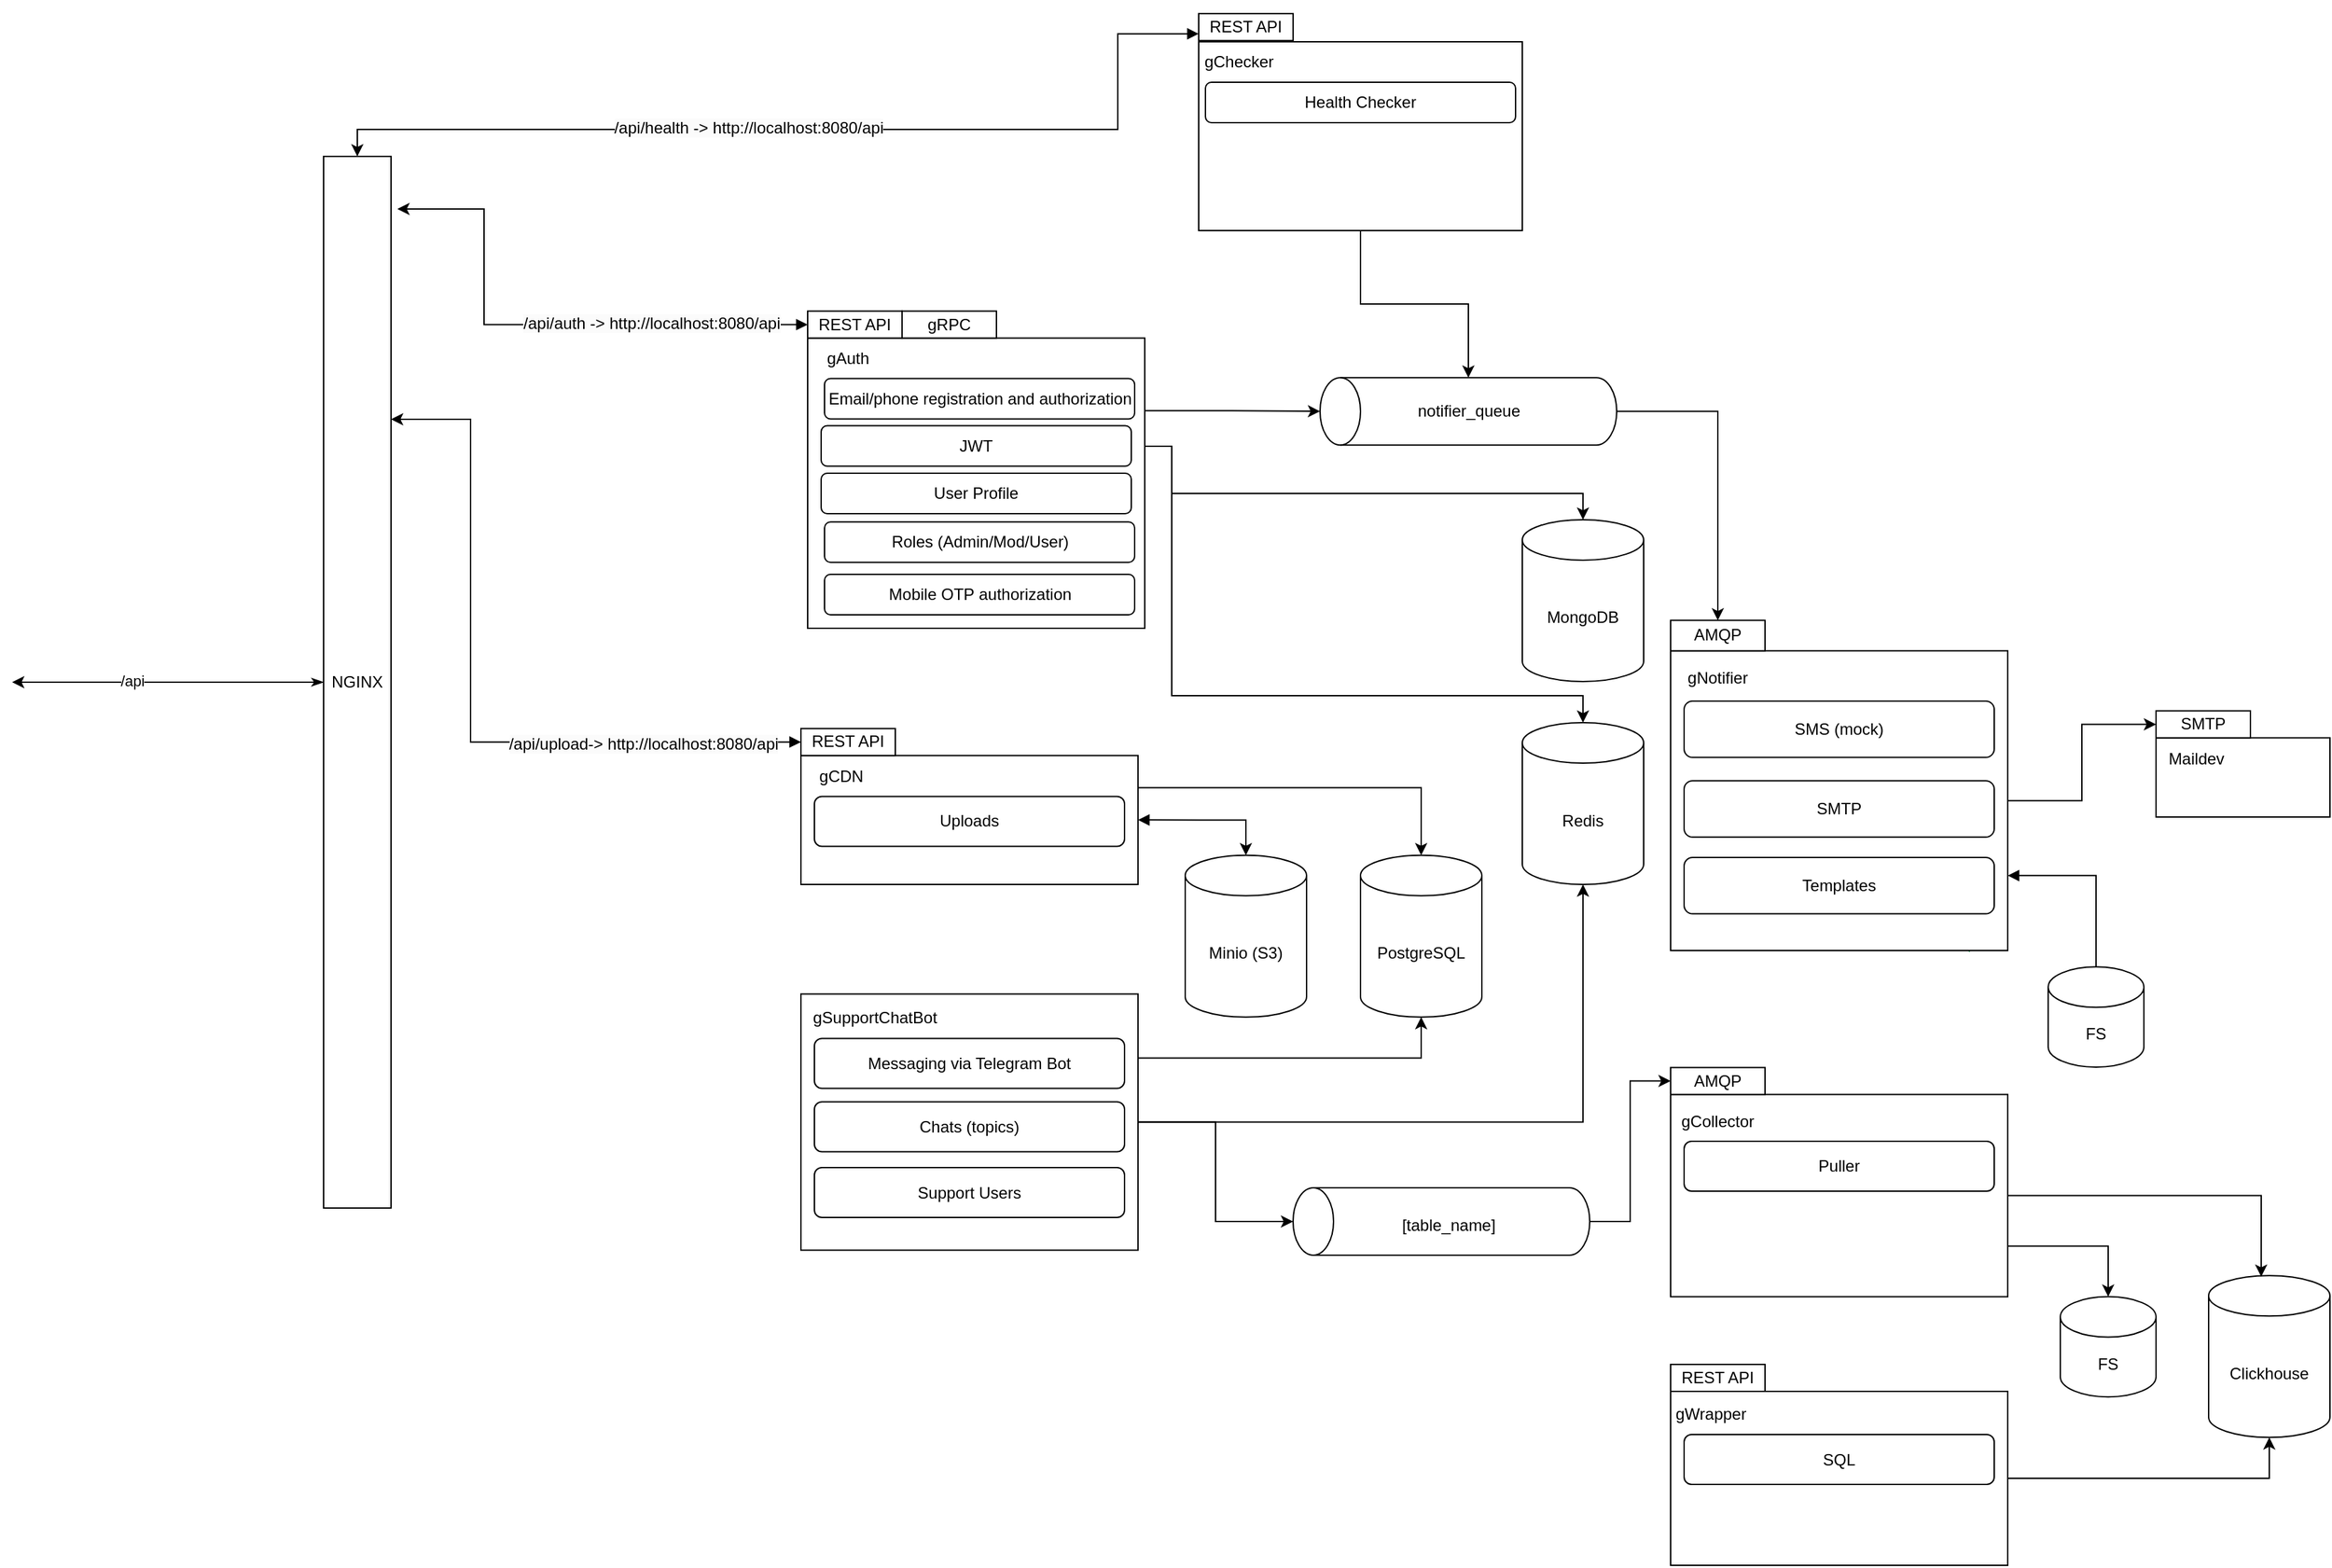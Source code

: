<mxfile version="24.2.7" type="github" pages="2">
  <diagram name="Architecture" id="OhPh5uLx-wJ6edmDWOby">
    <mxGraphModel dx="2471" dy="2058" grid="1" gridSize="10" guides="1" tooltips="1" connect="1" arrows="1" fold="1" page="1" pageScale="1" pageWidth="827" pageHeight="1169" math="0" shadow="0">
      <root>
        <mxCell id="0" />
        <mxCell id="1" parent="0" />
        <mxCell id="uL4cEKJKNSIRRnAHL3zK-23" style="edgeStyle=orthogonalEdgeStyle;rounded=0;orthogonalLoop=1;jettySize=auto;html=1;exitX=0;exitY=0.5;exitDx=0;exitDy=0;entryX=1.094;entryY=0.05;entryDx=0;entryDy=0;entryPerimeter=0;startArrow=block;startFill=1;" parent="1" source="D9d4MIyUl19dgPOAiSuq-2" target="uL4cEKJKNSIRRnAHL3zK-28" edge="1">
          <mxGeometry relative="1" as="geometry">
            <mxPoint y="224.235" as="targetPoint" />
            <Array as="points">
              <mxPoint x="-60" y="225" />
              <mxPoint x="-60" y="139" />
            </Array>
          </mxGeometry>
        </mxCell>
        <mxCell id="NqVfrc1vrR4CO1CbtlQ2-12" value="&lt;span style=&quot;font-size: 12px; background-color: rgb(251, 251, 251);&quot;&gt;/api/auth -&amp;gt; http://localhost:8080/api&lt;/span&gt;" style="edgeLabel;html=1;align=center;verticalAlign=middle;resizable=0;points=[];" vertex="1" connectable="0" parent="uL4cEKJKNSIRRnAHL3zK-23">
          <mxGeometry x="-0.403" y="-1" relative="1" as="geometry">
            <mxPoint as="offset" />
          </mxGeometry>
        </mxCell>
        <mxCell id="On-y9z41SKKhghHkTIPx-30" style="edgeStyle=orthogonalEdgeStyle;rounded=0;orthogonalLoop=1;jettySize=auto;html=1;exitX=1;exitY=0.5;exitDx=0;exitDy=0;entryX=0;entryY=0.5;entryDx=0;entryDy=0;" parent="1" source="uL4cEKJKNSIRRnAHL3zK-1" target="On-y9z41SKKhghHkTIPx-29" edge="1">
          <mxGeometry relative="1" as="geometry" />
        </mxCell>
        <mxCell id="uL4cEKJKNSIRRnAHL3zK-32" style="edgeStyle=orthogonalEdgeStyle;rounded=0;orthogonalLoop=1;jettySize=auto;html=1;exitX=0.5;exitY=1;exitDx=0;exitDy=0;exitPerimeter=0;entryX=0.5;entryY=0;entryDx=0;entryDy=0;" parent="1" source="uL4cEKJKNSIRRnAHL3zK-19" target="uL4cEKJKNSIRRnAHL3zK-2" edge="1">
          <mxGeometry relative="1" as="geometry" />
        </mxCell>
        <mxCell id="uL4cEKJKNSIRRnAHL3zK-19" value="" style="shape=cylinder3;whiteSpace=wrap;html=1;boundedLbl=1;backgroundOutline=1;size=15;rotation=-90;" parent="1" vertex="1">
          <mxGeometry x="645" y="179.11" width="50" height="220" as="geometry" />
        </mxCell>
        <mxCell id="uL4cEKJKNSIRRnAHL3zK-20" value="notifier_queue" style="text;html=1;align=center;verticalAlign=middle;resizable=0;points=[];autosize=1;strokeColor=none;fillColor=none;" parent="1" vertex="1">
          <mxGeometry x="620" y="274.11" width="100" height="30" as="geometry" />
        </mxCell>
        <mxCell id="H6W7bo5BwLUahlrWlTaL-4" style="edgeStyle=orthogonalEdgeStyle;rounded=0;orthogonalLoop=1;jettySize=auto;html=1;exitX=0;exitY=0.5;exitDx=0;exitDy=0;startArrow=classicThin;startFill=1;" parent="1" source="uL4cEKJKNSIRRnAHL3zK-28" edge="1">
          <mxGeometry relative="1" as="geometry">
            <mxPoint x="-410" y="490" as="targetPoint" />
            <Array as="points">
              <mxPoint x="-410" y="490" />
            </Array>
          </mxGeometry>
        </mxCell>
        <mxCell id="NqVfrc1vrR4CO1CbtlQ2-9" value="/api" style="edgeLabel;html=1;align=center;verticalAlign=middle;resizable=0;points=[];" vertex="1" connectable="0" parent="H6W7bo5BwLUahlrWlTaL-4">
          <mxGeometry x="0.232" y="-1" relative="1" as="geometry">
            <mxPoint as="offset" />
          </mxGeometry>
        </mxCell>
        <mxCell id="uL4cEKJKNSIRRnAHL3zK-28" value="NGINX" style="rounded=0;whiteSpace=wrap;html=1;" parent="1" vertex="1">
          <mxGeometry x="-179" y="100" width="50" height="780" as="geometry" />
        </mxCell>
        <mxCell id="uL4cEKJKNSIRRnAHL3zK-34" value="MongoDB" style="shape=cylinder3;whiteSpace=wrap;html=1;boundedLbl=1;backgroundOutline=1;size=15;" parent="1" vertex="1">
          <mxGeometry x="710" y="369.47" width="90" height="120" as="geometry" />
        </mxCell>
        <mxCell id="uL4cEKJKNSIRRnAHL3zK-36" value="Redis" style="shape=cylinder3;whiteSpace=wrap;html=1;boundedLbl=1;backgroundOutline=1;size=15;" parent="1" vertex="1">
          <mxGeometry x="710" y="520" width="90" height="120" as="geometry" />
        </mxCell>
        <mxCell id="kKt7lPnzuaeilpAcrNZs-20" style="edgeStyle=orthogonalEdgeStyle;rounded=0;orthogonalLoop=1;jettySize=auto;html=1;exitX=1;exitY=0.5;exitDx=0;exitDy=0;entryX=0.5;entryY=0;entryDx=0;entryDy=0;entryPerimeter=0;" parent="1" source="D9d4MIyUl19dgPOAiSuq-1" target="uL4cEKJKNSIRRnAHL3zK-36" edge="1">
          <mxGeometry relative="1" as="geometry">
            <Array as="points">
              <mxPoint x="430" y="315" />
              <mxPoint x="450" y="315" />
              <mxPoint x="450" y="500" />
              <mxPoint x="755" y="500" />
            </Array>
          </mxGeometry>
        </mxCell>
        <mxCell id="kKt7lPnzuaeilpAcrNZs-23" style="edgeStyle=orthogonalEdgeStyle;rounded=0;orthogonalLoop=1;jettySize=auto;html=1;exitX=1;exitY=0.5;exitDx=0;exitDy=0;entryX=0.5;entryY=0;entryDx=0;entryDy=0;entryPerimeter=0;" parent="1" source="D9d4MIyUl19dgPOAiSuq-1" target="uL4cEKJKNSIRRnAHL3zK-34" edge="1">
          <mxGeometry relative="1" as="geometry">
            <Array as="points">
              <mxPoint x="430" y="315" />
              <mxPoint x="450" y="315" />
              <mxPoint x="450" y="350" />
              <mxPoint x="755" y="350" />
            </Array>
          </mxGeometry>
        </mxCell>
        <mxCell id="vKR88CdJworYy84HsG_A-4" value="Clickhouse" style="shape=cylinder3;whiteSpace=wrap;html=1;boundedLbl=1;backgroundOutline=1;size=15;" parent="1" vertex="1">
          <mxGeometry x="1219" y="930.11" width="90" height="120" as="geometry" />
        </mxCell>
        <mxCell id="On-y9z41SKKhghHkTIPx-15" style="edgeStyle=orthogonalEdgeStyle;rounded=0;orthogonalLoop=1;jettySize=auto;html=1;exitX=0.5;exitY=1;exitDx=0;exitDy=0;exitPerimeter=0;entryX=0;entryY=0.5;entryDx=0;entryDy=0;" parent="1" source="vKR88CdJworYy84HsG_A-8" target="vKR88CdJworYy84HsG_A-7" edge="1">
          <mxGeometry relative="1" as="geometry" />
        </mxCell>
        <mxCell id="R2HS2P2y9apPICufh9Fz-1" style="edgeStyle=orthogonalEdgeStyle;rounded=0;orthogonalLoop=1;jettySize=auto;html=1;exitX=1;exitY=0.25;exitDx=0;exitDy=0;entryX=0.5;entryY=0;entryDx=0;entryDy=0;entryPerimeter=0;" parent="1" source="D9d4MIyUl19dgPOAiSuq-1" target="uL4cEKJKNSIRRnAHL3zK-19" edge="1">
          <mxGeometry relative="1" as="geometry" />
        </mxCell>
        <mxCell id="R2HS2P2y9apPICufh9Fz-17" style="edgeStyle=orthogonalEdgeStyle;rounded=0;orthogonalLoop=1;jettySize=auto;html=1;exitX=0;exitY=0.5;exitDx=0;exitDy=0;entryX=1;entryY=0.25;entryDx=0;entryDy=0;startArrow=block;startFill=1;" parent="1" source="R2HS2P2y9apPICufh9Fz-7" target="uL4cEKJKNSIRRnAHL3zK-28" edge="1">
          <mxGeometry relative="1" as="geometry">
            <Array as="points">
              <mxPoint x="-70" y="534" />
              <mxPoint x="-70" y="295" />
            </Array>
          </mxGeometry>
        </mxCell>
        <mxCell id="NqVfrc1vrR4CO1CbtlQ2-10" value="&lt;span style=&quot;font-size: 12px; background-color: rgb(251, 251, 251);&quot;&gt;/api/upload-&amp;gt; http://localhost:8080/api&lt;/span&gt;" style="edgeLabel;html=1;align=center;verticalAlign=middle;resizable=0;points=[];" vertex="1" connectable="0" parent="R2HS2P2y9apPICufh9Fz-17">
          <mxGeometry x="-0.569" y="1" relative="1" as="geometry">
            <mxPoint as="offset" />
          </mxGeometry>
        </mxCell>
        <mxCell id="R2HS2P2y9apPICufh9Fz-12" value="Minio (S3)" style="shape=cylinder3;whiteSpace=wrap;html=1;boundedLbl=1;backgroundOutline=1;size=15;" parent="1" vertex="1">
          <mxGeometry x="460" y="618.37" width="90" height="120" as="geometry" />
        </mxCell>
        <mxCell id="R2HS2P2y9apPICufh9Fz-13" style="edgeStyle=orthogonalEdgeStyle;rounded=0;orthogonalLoop=1;jettySize=auto;html=1;exitX=1;exitY=0.5;exitDx=0;exitDy=0;entryX=0.5;entryY=0;entryDx=0;entryDy=0;entryPerimeter=0;startArrow=block;startFill=1;" parent="1" source="R2HS2P2y9apPICufh9Fz-6" target="R2HS2P2y9apPICufh9Fz-12" edge="1">
          <mxGeometry relative="1" as="geometry" />
        </mxCell>
        <mxCell id="On-y9z41SKKhghHkTIPx-1" value="" style="sketch=0;html=1;aspect=fixed;strokeColor=none;shadow=0;align=center;fillColor=#2D9C5E;verticalAlign=top;labelPosition=center;verticalLabelPosition=bottom;shape=mxgraph.gcp2.check" parent="1" vertex="1">
          <mxGeometry x="1030" y="878" width="30" height="24" as="geometry" />
        </mxCell>
        <mxCell id="On-y9z41SKKhghHkTIPx-4" value="" style="sketch=0;html=1;aspect=fixed;strokeColor=none;shadow=0;align=center;fillColor=#2D9C5E;verticalAlign=top;labelPosition=center;verticalLabelPosition=bottom;shape=mxgraph.gcp2.check" parent="1" vertex="1">
          <mxGeometry x="390" y="417.47" width="30" height="24" as="geometry" />
        </mxCell>
        <mxCell id="On-y9z41SKKhghHkTIPx-5" value="" style="sketch=0;html=1;aspect=fixed;strokeColor=none;shadow=0;align=center;fillColor=#2D9C5E;verticalAlign=top;labelPosition=center;verticalLabelPosition=bottom;shape=mxgraph.gcp2.check" parent="1" vertex="1">
          <mxGeometry x="1030" y="666.37" width="30" height="24" as="geometry" />
        </mxCell>
        <mxCell id="On-y9z41SKKhghHkTIPx-8" value="PostgreSQL" style="shape=cylinder3;whiteSpace=wrap;html=1;boundedLbl=1;backgroundOutline=1;size=15;" parent="1" vertex="1">
          <mxGeometry x="590" y="618.37" width="90" height="120" as="geometry" />
        </mxCell>
        <mxCell id="On-y9z41SKKhghHkTIPx-26" value="" style="rounded=0;whiteSpace=wrap;html=1;" parent="1" vertex="1">
          <mxGeometry x="1180" y="531.25" width="129" height="58.75" as="geometry" />
        </mxCell>
        <mxCell id="On-y9z41SKKhghHkTIPx-27" value="Maildev" style="text;html=1;strokeColor=none;fillColor=none;align=center;verticalAlign=middle;whiteSpace=wrap;rounded=0;" parent="1" vertex="1">
          <mxGeometry x="1180" y="531.75" width="60" height="30" as="geometry" />
        </mxCell>
        <mxCell id="On-y9z41SKKhghHkTIPx-29" value="SMTP" style="rounded=0;whiteSpace=wrap;html=1;" parent="1" vertex="1">
          <mxGeometry x="1180" y="511.25" width="70" height="20" as="geometry" />
        </mxCell>
        <mxCell id="H6W7bo5BwLUahlrWlTaL-9" value="" style="group" parent="1" vertex="1" connectable="0">
          <mxGeometry x="175" y="666.37" width="250" height="244.89" as="geometry" />
        </mxCell>
        <mxCell id="f752bLTZDYG-dpByJCl9-1" value="" style="rounded=0;whiteSpace=wrap;html=1;" parent="H6W7bo5BwLUahlrWlTaL-9" vertex="1">
          <mxGeometry y="54.89" width="250" height="190" as="geometry" />
        </mxCell>
        <mxCell id="f752bLTZDYG-dpByJCl9-3" value="gSupportChatBot" style="text;html=1;strokeColor=none;fillColor=none;align=center;verticalAlign=middle;whiteSpace=wrap;rounded=0;" parent="H6W7bo5BwLUahlrWlTaL-9" vertex="1">
          <mxGeometry x="25" y="57.89" width="60" height="30" as="geometry" />
        </mxCell>
        <mxCell id="f752bLTZDYG-dpByJCl9-4" value="Messaging via Telegram Bot" style="rounded=1;whiteSpace=wrap;html=1;" parent="H6W7bo5BwLUahlrWlTaL-9" vertex="1">
          <mxGeometry x="10" y="87.89" width="230" height="37" as="geometry" />
        </mxCell>
        <mxCell id="On-y9z41SKKhghHkTIPx-7" value="Chats (topics)" style="rounded=1;whiteSpace=wrap;html=1;" parent="H6W7bo5BwLUahlrWlTaL-9" vertex="1">
          <mxGeometry x="10" y="134.89" width="230" height="37" as="geometry" />
        </mxCell>
        <mxCell id="NqVfrc1vrR4CO1CbtlQ2-2" value="" style="shape=image;verticalLabelPosition=bottom;labelBackgroundColor=default;verticalAlign=top;aspect=fixed;imageAspect=0;image=https://cdn.worldvectorlogo.com/logos/golang-1.svg;" vertex="1" parent="H6W7bo5BwLUahlrWlTaL-9">
          <mxGeometry x="75" y="23.63" width="60" height="30" as="geometry" />
        </mxCell>
        <mxCell id="NqVfrc1vrR4CO1CbtlQ2-4" value="Support Users" style="rounded=1;whiteSpace=wrap;html=1;" vertex="1" parent="H6W7bo5BwLUahlrWlTaL-9">
          <mxGeometry x="10" y="183.63" width="230" height="37" as="geometry" />
        </mxCell>
        <mxCell id="H6W7bo5BwLUahlrWlTaL-13" value="" style="group" parent="1" vertex="1" connectable="0">
          <mxGeometry x="180" y="190" width="250" height="260" as="geometry" />
        </mxCell>
        <mxCell id="H6W7bo5BwLUahlrWlTaL-12" value="" style="group" parent="H6W7bo5BwLUahlrWlTaL-13" vertex="1" connectable="0">
          <mxGeometry y="24.75" width="250" height="235.25" as="geometry" />
        </mxCell>
        <mxCell id="D9d4MIyUl19dgPOAiSuq-1" value="" style="rounded=0;whiteSpace=wrap;html=1;" parent="H6W7bo5BwLUahlrWlTaL-12" vertex="1">
          <mxGeometry y="20" width="250" height="215.25" as="geometry" />
        </mxCell>
        <mxCell id="D9d4MIyUl19dgPOAiSuq-2" value="REST API" style="rounded=0;whiteSpace=wrap;html=1;" parent="H6W7bo5BwLUahlrWlTaL-12" vertex="1">
          <mxGeometry width="70" height="20" as="geometry" />
        </mxCell>
        <mxCell id="D9d4MIyUl19dgPOAiSuq-7" value="gAuth" style="text;html=1;strokeColor=none;fillColor=none;align=center;verticalAlign=middle;whiteSpace=wrap;rounded=0;" parent="H6W7bo5BwLUahlrWlTaL-12" vertex="1">
          <mxGeometry y="20" width="60" height="30" as="geometry" />
        </mxCell>
        <mxCell id="D9d4MIyUl19dgPOAiSuq-8" value="Mobile OTP&amp;nbsp;authorization" style="rounded=1;whiteSpace=wrap;html=1;" parent="H6W7bo5BwLUahlrWlTaL-12" vertex="1">
          <mxGeometry x="12.5" y="195.25" width="230" height="30" as="geometry" />
        </mxCell>
        <mxCell id="D9d4MIyUl19dgPOAiSuq-9" value="JWT" style="rounded=1;whiteSpace=wrap;html=1;" parent="H6W7bo5BwLUahlrWlTaL-12" vertex="1">
          <mxGeometry x="10" y="85" width="230" height="30" as="geometry" />
        </mxCell>
        <mxCell id="uL4cEKJKNSIRRnAHL3zK-47" value="User Profile" style="rounded=1;whiteSpace=wrap;html=1;" parent="H6W7bo5BwLUahlrWlTaL-12" vertex="1">
          <mxGeometry x="10" y="120.25" width="230" height="30" as="geometry" />
        </mxCell>
        <mxCell id="vKR88CdJworYy84HsG_A-3" value="Roles (Admin/Mod/User)" style="rounded=1;whiteSpace=wrap;html=1;" parent="H6W7bo5BwLUahlrWlTaL-12" vertex="1">
          <mxGeometry x="12.5" y="156.36" width="230" height="30" as="geometry" />
        </mxCell>
        <mxCell id="H6W7bo5BwLUahlrWlTaL-1" value="gRPC" style="rounded=0;whiteSpace=wrap;html=1;" parent="H6W7bo5BwLUahlrWlTaL-12" vertex="1">
          <mxGeometry x="70" width="70" height="20" as="geometry" />
        </mxCell>
        <mxCell id="NqVfrc1vrR4CO1CbtlQ2-5" value="Email/phone registration and authorization" style="rounded=1;whiteSpace=wrap;html=1;" vertex="1" parent="H6W7bo5BwLUahlrWlTaL-12">
          <mxGeometry x="12.5" y="50" width="230" height="30" as="geometry" />
        </mxCell>
        <mxCell id="uL4cEKJKNSIRRnAHL3zK-15" value="" style="shape=image;verticalLabelPosition=bottom;labelBackgroundColor=default;verticalAlign=top;aspect=fixed;imageAspect=0;image=https://cdn.worldvectorlogo.com/logos/golang-1.svg;" parent="H6W7bo5BwLUahlrWlTaL-12" vertex="1">
          <mxGeometry x="150" y="-14.75" width="60" height="30" as="geometry" />
        </mxCell>
        <mxCell id="H6W7bo5BwLUahlrWlTaL-14" value="" style="group" parent="1" vertex="1" connectable="0">
          <mxGeometry x="175" y="507.47" width="250" height="132.53" as="geometry" />
        </mxCell>
        <mxCell id="R2HS2P2y9apPICufh9Fz-10" value="" style="shape=image;verticalLabelPosition=bottom;labelBackgroundColor=default;verticalAlign=top;aspect=fixed;imageAspect=0;image=https://cdn.worldvectorlogo.com/logos/golang-1.svg;" parent="H6W7bo5BwLUahlrWlTaL-14" vertex="1">
          <mxGeometry x="75" width="60" height="30" as="geometry" />
        </mxCell>
        <mxCell id="H6W7bo5BwLUahlrWlTaL-11" value="" style="group" parent="H6W7bo5BwLUahlrWlTaL-14" vertex="1" connectable="0">
          <mxGeometry y="16.9" width="250" height="115.63" as="geometry" />
        </mxCell>
        <mxCell id="R2HS2P2y9apPICufh9Fz-6" value="" style="rounded=0;whiteSpace=wrap;html=1;" parent="H6W7bo5BwLUahlrWlTaL-11" vertex="1">
          <mxGeometry y="20" width="250" height="95.63" as="geometry" />
        </mxCell>
        <mxCell id="R2HS2P2y9apPICufh9Fz-7" value="REST API" style="rounded=0;whiteSpace=wrap;html=1;" parent="H6W7bo5BwLUahlrWlTaL-11" vertex="1">
          <mxGeometry width="70" height="20" as="geometry" />
        </mxCell>
        <mxCell id="R2HS2P2y9apPICufh9Fz-9" value="gCDN" style="text;html=1;strokeColor=none;fillColor=none;align=center;verticalAlign=middle;whiteSpace=wrap;rounded=0;" parent="H6W7bo5BwLUahlrWlTaL-11" vertex="1">
          <mxGeometry y="20.38" width="60" height="30" as="geometry" />
        </mxCell>
        <mxCell id="R2HS2P2y9apPICufh9Fz-11" value="Uploads" style="rounded=1;whiteSpace=wrap;html=1;" parent="H6W7bo5BwLUahlrWlTaL-11" vertex="1">
          <mxGeometry x="10" y="50.38" width="230" height="37" as="geometry" />
        </mxCell>
        <mxCell id="H6W7bo5BwLUahlrWlTaL-19" value="" style="group" parent="1" vertex="1" connectable="0">
          <mxGeometry x="820" y="419" width="250" height="330" as="geometry" />
        </mxCell>
        <mxCell id="uL4cEKJKNSIRRnAHL3zK-1" value="" style="rounded=0;whiteSpace=wrap;html=1;" parent="H6W7bo5BwLUahlrWlTaL-19" vertex="1">
          <mxGeometry y="47.72" width="250" height="222.28" as="geometry" />
        </mxCell>
        <mxCell id="uL4cEKJKNSIRRnAHL3zK-2" value="AMQP" style="rounded=0;whiteSpace=wrap;html=1;" parent="H6W7bo5BwLUahlrWlTaL-19" vertex="1">
          <mxGeometry y="25.129" width="70" height="22.588" as="geometry" />
        </mxCell>
        <mxCell id="uL4cEKJKNSIRRnAHL3zK-3" value="gNotifier" style="text;html=1;strokeColor=none;fillColor=none;align=center;verticalAlign=middle;whiteSpace=wrap;rounded=0;" parent="H6W7bo5BwLUahlrWlTaL-19" vertex="1">
          <mxGeometry x="5" y="51.105" width="60" height="33.882" as="geometry" />
        </mxCell>
        <mxCell id="uL4cEKJKNSIRRnAHL3zK-5" value="SMS (mock)" style="rounded=1;whiteSpace=wrap;html=1;" parent="H6W7bo5BwLUahlrWlTaL-19" vertex="1">
          <mxGeometry x="10" y="84.985" width="230" height="41.787" as="geometry" />
        </mxCell>
        <mxCell id="uL4cEKJKNSIRRnAHL3zK-6" value="SMTP" style="rounded=1;whiteSpace=wrap;html=1;" parent="H6W7bo5BwLUahlrWlTaL-19" vertex="1">
          <mxGeometry x="10" y="144.108" width="230" height="41.787" as="geometry" />
        </mxCell>
        <mxCell id="uL4cEKJKNSIRRnAHL3zK-16" value="" style="shape=image;verticalLabelPosition=bottom;labelBackgroundColor=default;verticalAlign=top;aspect=fixed;imageAspect=0;image=https://cdn.worldvectorlogo.com/logos/golang-1.svg;" parent="H6W7bo5BwLUahlrWlTaL-19" vertex="1">
          <mxGeometry x="80" width="60" height="30" as="geometry" />
        </mxCell>
        <mxCell id="H6W7bo5BwLUahlrWlTaL-35" value="Templates" style="rounded=1;whiteSpace=wrap;html=1;" parent="H6W7bo5BwLUahlrWlTaL-19" vertex="1">
          <mxGeometry x="10" y="201.001" width="230" height="41.787" as="geometry" />
        </mxCell>
        <mxCell id="H6W7bo5BwLUahlrWlTaL-20" value="" style="group" parent="1" vertex="1" connectable="0">
          <mxGeometry x="820" y="980" width="250" height="165" as="geometry" />
        </mxCell>
        <mxCell id="R2HS2P2y9apPICufh9Fz-19" value="" style="rounded=0;whiteSpace=wrap;html=1;" parent="H6W7bo5BwLUahlrWlTaL-20" vertex="1">
          <mxGeometry y="36" width="250" height="129" as="geometry" />
        </mxCell>
        <mxCell id="R2HS2P2y9apPICufh9Fz-20" value="gWrapper" style="text;html=1;strokeColor=none;fillColor=none;align=center;verticalAlign=middle;whiteSpace=wrap;rounded=0;" parent="H6W7bo5BwLUahlrWlTaL-20" vertex="1">
          <mxGeometry y="38" width="60" height="30" as="geometry" />
        </mxCell>
        <mxCell id="R2HS2P2y9apPICufh9Fz-21" value="SQL" style="rounded=1;whiteSpace=wrap;html=1;" parent="H6W7bo5BwLUahlrWlTaL-20" vertex="1">
          <mxGeometry x="10" y="68" width="230" height="37" as="geometry" />
        </mxCell>
        <mxCell id="R2HS2P2y9apPICufh9Fz-22" value="REST API" style="rounded=0;whiteSpace=wrap;html=1;" parent="H6W7bo5BwLUahlrWlTaL-20" vertex="1">
          <mxGeometry y="16" width="70" height="20" as="geometry" />
        </mxCell>
        <mxCell id="R2HS2P2y9apPICufh9Fz-24" value="" style="shape=image;verticalLabelPosition=bottom;labelBackgroundColor=default;verticalAlign=top;aspect=fixed;imageAspect=0;image=https://cdn.worldvectorlogo.com/logos/golang-1.svg;" parent="H6W7bo5BwLUahlrWlTaL-20" vertex="1">
          <mxGeometry x="75" width="60" height="30" as="geometry" />
        </mxCell>
        <mxCell id="H6W7bo5BwLUahlrWlTaL-21" value="" style="group" parent="1" vertex="1" connectable="0">
          <mxGeometry x="820" y="749.0" width="250" height="196.79" as="geometry" />
        </mxCell>
        <mxCell id="vKR88CdJworYy84HsG_A-5" value="" style="rounded=0;whiteSpace=wrap;html=1;" parent="H6W7bo5BwLUahlrWlTaL-21" vertex="1">
          <mxGeometry y="46.79" width="250" height="150" as="geometry" />
        </mxCell>
        <mxCell id="vKR88CdJworYy84HsG_A-6" value="gCollector" style="text;html=1;strokeColor=none;fillColor=none;align=center;verticalAlign=middle;whiteSpace=wrap;rounded=0;" parent="H6W7bo5BwLUahlrWlTaL-21" vertex="1">
          <mxGeometry x="5" y="51.54" width="60" height="30" as="geometry" />
        </mxCell>
        <mxCell id="vKR88CdJworYy84HsG_A-7" value="AMQP" style="rounded=0;whiteSpace=wrap;html=1;" parent="H6W7bo5BwLUahlrWlTaL-21" vertex="1">
          <mxGeometry y="26.79" width="70" height="20" as="geometry" />
        </mxCell>
        <mxCell id="vKR88CdJworYy84HsG_A-12" value="Puller" style="rounded=1;whiteSpace=wrap;html=1;" parent="H6W7bo5BwLUahlrWlTaL-21" vertex="1">
          <mxGeometry x="10" y="81.54" width="230" height="37" as="geometry" />
        </mxCell>
        <mxCell id="R2HS2P2y9apPICufh9Fz-3" value="" style="shape=image;verticalLabelPosition=bottom;labelBackgroundColor=default;verticalAlign=top;aspect=fixed;imageAspect=0;image=https://static-00.iconduck.com/assets.00/nestjs-icon-2048x2040-3rrvcej8.png;" parent="H6W7bo5BwLUahlrWlTaL-21" vertex="1">
          <mxGeometry x="70" width="50" height="49.79" as="geometry" />
        </mxCell>
        <mxCell id="H6W7bo5BwLUahlrWlTaL-22" value="" style="rounded=0;whiteSpace=wrap;html=1;" parent="1" vertex="1">
          <mxGeometry x="470" y="15" width="240" height="140" as="geometry" />
        </mxCell>
        <mxCell id="H6W7bo5BwLUahlrWlTaL-32" style="edgeStyle=orthogonalEdgeStyle;rounded=0;orthogonalLoop=1;jettySize=auto;html=1;exitX=0;exitY=0.75;exitDx=0;exitDy=0;entryX=0.5;entryY=0;entryDx=0;entryDy=0;startArrow=block;startFill=1;" parent="1" source="H6W7bo5BwLUahlrWlTaL-23" target="uL4cEKJKNSIRRnAHL3zK-28" edge="1">
          <mxGeometry relative="1" as="geometry">
            <Array as="points">
              <mxPoint x="410" y="9" />
              <mxPoint x="410" y="80" />
              <mxPoint x="-154" y="80" />
            </Array>
          </mxGeometry>
        </mxCell>
        <mxCell id="NqVfrc1vrR4CO1CbtlQ2-13" value="&lt;span style=&quot;font-size: 12px; background-color: rgb(251, 251, 251);&quot;&gt;/api/health -&amp;gt; http://localhost:8080/api&lt;/span&gt;" style="edgeLabel;html=1;align=center;verticalAlign=middle;resizable=0;points=[];" vertex="1" connectable="0" parent="H6W7bo5BwLUahlrWlTaL-32">
          <mxGeometry x="0.135" y="-1" relative="1" as="geometry">
            <mxPoint as="offset" />
          </mxGeometry>
        </mxCell>
        <mxCell id="H6W7bo5BwLUahlrWlTaL-23" value="REST API" style="rounded=0;whiteSpace=wrap;html=1;" parent="1" vertex="1">
          <mxGeometry x="470" y="-5.89" width="70" height="20" as="geometry" />
        </mxCell>
        <mxCell id="H6W7bo5BwLUahlrWlTaL-24" value="gChecker" style="text;html=1;strokeColor=none;fillColor=none;align=center;verticalAlign=middle;whiteSpace=wrap;rounded=0;" parent="1" vertex="1">
          <mxGeometry x="470" y="15" width="60" height="30" as="geometry" />
        </mxCell>
        <mxCell id="H6W7bo5BwLUahlrWlTaL-25" value="Health Checker" style="rounded=1;whiteSpace=wrap;html=1;" parent="1" vertex="1">
          <mxGeometry x="475" y="45" width="230" height="30" as="geometry" />
        </mxCell>
        <mxCell id="H6W7bo5BwLUahlrWlTaL-26" value="" style="shape=image;verticalLabelPosition=bottom;labelBackgroundColor=default;verticalAlign=top;aspect=fixed;imageAspect=0;image=https://cdn.worldvectorlogo.com/logos/golang-1.svg;" parent="1" vertex="1">
          <mxGeometry x="550" y="-15.89" width="60" height="30" as="geometry" />
        </mxCell>
        <mxCell id="H6W7bo5BwLUahlrWlTaL-27" value="FS" style="shape=cylinder3;whiteSpace=wrap;html=1;boundedLbl=1;backgroundOutline=1;size=15;" parent="1" vertex="1">
          <mxGeometry x="1100" y="701.16" width="71" height="74.31" as="geometry" />
        </mxCell>
        <mxCell id="H6W7bo5BwLUahlrWlTaL-28" style="edgeStyle=orthogonalEdgeStyle;rounded=0;orthogonalLoop=1;jettySize=auto;html=1;exitX=1;exitY=0.75;exitDx=0;exitDy=0;entryX=0.5;entryY=0;entryDx=0;entryDy=0;entryPerimeter=0;endArrow=none;endFill=0;startArrow=block;startFill=1;" parent="1" source="uL4cEKJKNSIRRnAHL3zK-1" target="H6W7bo5BwLUahlrWlTaL-27" edge="1">
          <mxGeometry relative="1" as="geometry" />
        </mxCell>
        <mxCell id="H6W7bo5BwLUahlrWlTaL-29" value="FS" style="shape=cylinder3;whiteSpace=wrap;html=1;boundedLbl=1;backgroundOutline=1;size=15;" parent="1" vertex="1">
          <mxGeometry x="1109" y="945.79" width="71" height="74.31" as="geometry" />
        </mxCell>
        <mxCell id="H6W7bo5BwLUahlrWlTaL-34" style="edgeStyle=orthogonalEdgeStyle;rounded=0;orthogonalLoop=1;jettySize=auto;html=1;exitX=0.5;exitY=1;exitDx=0;exitDy=0;entryX=1;entryY=0.5;entryDx=0;entryDy=0;entryPerimeter=0;" parent="1" source="H6W7bo5BwLUahlrWlTaL-22" target="uL4cEKJKNSIRRnAHL3zK-19" edge="1">
          <mxGeometry relative="1" as="geometry" />
        </mxCell>
        <mxCell id="FwV4a1h5SoDyepfZP1lc-3" value="" style="group" parent="1" vertex="1" connectable="0">
          <mxGeometry x="540" y="865" width="220" height="50" as="geometry" />
        </mxCell>
        <mxCell id="vKR88CdJworYy84HsG_A-8" value="" style="shape=cylinder3;whiteSpace=wrap;html=1;boundedLbl=1;backgroundOutline=1;size=15;rotation=-90;" parent="FwV4a1h5SoDyepfZP1lc-3" vertex="1">
          <mxGeometry x="85" y="-85" width="50" height="220" as="geometry" />
        </mxCell>
        <mxCell id="vKR88CdJworYy84HsG_A-9" value="[table_name]" style="text;html=1;align=center;verticalAlign=middle;resizable=0;points=[];autosize=1;strokeColor=none;fillColor=none;" parent="FwV4a1h5SoDyepfZP1lc-3" vertex="1">
          <mxGeometry x="70" y="13" width="90" height="30" as="geometry" />
        </mxCell>
        <mxCell id="FwV4a1h5SoDyepfZP1lc-5" style="edgeStyle=orthogonalEdgeStyle;rounded=0;orthogonalLoop=1;jettySize=auto;html=1;exitX=1;exitY=0.5;exitDx=0;exitDy=0;entryX=0.5;entryY=0;entryDx=0;entryDy=0;entryPerimeter=0;" parent="1" source="f752bLTZDYG-dpByJCl9-1" target="vKR88CdJworYy84HsG_A-8" edge="1">
          <mxGeometry relative="1" as="geometry" />
        </mxCell>
        <mxCell id="FwV4a1h5SoDyepfZP1lc-6" style="edgeStyle=orthogonalEdgeStyle;rounded=0;orthogonalLoop=1;jettySize=auto;html=1;exitX=1;exitY=0.25;exitDx=0;exitDy=0;entryX=0.5;entryY=0;entryDx=0;entryDy=0;entryPerimeter=0;" parent="1" source="R2HS2P2y9apPICufh9Fz-6" target="On-y9z41SKKhghHkTIPx-8" edge="1">
          <mxGeometry relative="1" as="geometry" />
        </mxCell>
        <mxCell id="FwV4a1h5SoDyepfZP1lc-7" style="edgeStyle=orthogonalEdgeStyle;rounded=0;orthogonalLoop=1;jettySize=auto;html=1;exitX=1;exitY=0.25;exitDx=0;exitDy=0;entryX=0.5;entryY=1;entryDx=0;entryDy=0;entryPerimeter=0;" parent="1" source="f752bLTZDYG-dpByJCl9-1" target="On-y9z41SKKhghHkTIPx-8" edge="1">
          <mxGeometry relative="1" as="geometry" />
        </mxCell>
        <mxCell id="FwV4a1h5SoDyepfZP1lc-8" style="edgeStyle=orthogonalEdgeStyle;rounded=0;orthogonalLoop=1;jettySize=auto;html=1;exitX=1;exitY=0.75;exitDx=0;exitDy=0;entryX=0.5;entryY=0;entryDx=0;entryDy=0;entryPerimeter=0;" parent="1" source="vKR88CdJworYy84HsG_A-5" target="H6W7bo5BwLUahlrWlTaL-29" edge="1">
          <mxGeometry relative="1" as="geometry" />
        </mxCell>
        <mxCell id="FwV4a1h5SoDyepfZP1lc-9" style="edgeStyle=orthogonalEdgeStyle;rounded=0;orthogonalLoop=1;jettySize=auto;html=1;exitX=1;exitY=0.5;exitDx=0;exitDy=0;entryX=0.433;entryY=0.007;entryDx=0;entryDy=0;entryPerimeter=0;" parent="1" source="vKR88CdJworYy84HsG_A-5" target="vKR88CdJworYy84HsG_A-4" edge="1">
          <mxGeometry relative="1" as="geometry" />
        </mxCell>
        <mxCell id="FwV4a1h5SoDyepfZP1lc-10" style="edgeStyle=orthogonalEdgeStyle;rounded=0;orthogonalLoop=1;jettySize=auto;html=1;exitX=1;exitY=0.5;exitDx=0;exitDy=0;entryX=0.5;entryY=1;entryDx=0;entryDy=0;entryPerimeter=0;" parent="1" source="R2HS2P2y9apPICufh9Fz-19" target="vKR88CdJworYy84HsG_A-4" edge="1">
          <mxGeometry relative="1" as="geometry" />
        </mxCell>
        <mxCell id="0fmrV18e5SrLDhcrORTz-1" style="edgeStyle=orthogonalEdgeStyle;rounded=0;orthogonalLoop=1;jettySize=auto;html=1;exitX=1;exitY=0.5;exitDx=0;exitDy=0;entryX=0.5;entryY=1;entryDx=0;entryDy=0;entryPerimeter=0;" edge="1" parent="1" source="f752bLTZDYG-dpByJCl9-1" target="uL4cEKJKNSIRRnAHL3zK-36">
          <mxGeometry relative="1" as="geometry" />
        </mxCell>
      </root>
    </mxGraphModel>
  </diagram>
  <diagram id="mafsElPpFmZ0ZeTwdVgu" name="ER">
    <mxGraphModel dx="4298" dy="3047" grid="1" gridSize="10" guides="1" tooltips="1" connect="1" arrows="1" fold="1" page="1" pageScale="1" pageWidth="827" pageHeight="1169" math="0" shadow="0">
      <root>
        <mxCell id="0" />
        <mxCell id="1" parent="0" />
        <mxCell id="RHODHqZHqJ4hgx8U8l-g-46" value="" style="ellipse;shape=cloud;whiteSpace=wrap;html=1;" vertex="1" parent="1">
          <mxGeometry x="975" y="650" width="950" height="705" as="geometry" />
        </mxCell>
        <mxCell id="RHODHqZHqJ4hgx8U8l-g-44" value="" style="ellipse;shape=cloud;whiteSpace=wrap;html=1;" vertex="1" parent="1">
          <mxGeometry x="950" y="-60" width="950" height="705" as="geometry" />
        </mxCell>
        <mxCell id="RHODHqZHqJ4hgx8U8l-g-42" value="" style="ellipse;shape=cloud;whiteSpace=wrap;html=1;" vertex="1" parent="1">
          <mxGeometry x="-510" y="-190" width="1550" height="1180" as="geometry" />
        </mxCell>
        <mxCell id="DR23fv6RzuM_VLet7ANe-62" value="UserSchema (users)" style="shape=table;startSize=30;container=1;collapsible=1;childLayout=tableLayout;fixedRows=1;rowLines=0;fontStyle=1;align=center;resizeLast=1;html=1;" parent="1" vertex="1">
          <mxGeometry x="-60" y="40" width="340" height="390" as="geometry" />
        </mxCell>
        <mxCell id="DR23fv6RzuM_VLet7ANe-63" value="" style="shape=tableRow;horizontal=0;startSize=0;swimlaneHead=0;swimlaneBody=0;fillColor=none;collapsible=0;dropTarget=0;points=[[0,0.5],[1,0.5]];portConstraint=eastwest;top=0;left=0;right=0;bottom=1;" parent="DR23fv6RzuM_VLet7ANe-62" vertex="1">
          <mxGeometry y="30" width="340" height="30" as="geometry" />
        </mxCell>
        <mxCell id="DR23fv6RzuM_VLet7ANe-64" value="PK" style="shape=partialRectangle;connectable=0;fillColor=none;top=0;left=0;bottom=0;right=0;fontStyle=1;overflow=hidden;whiteSpace=wrap;html=1;" parent="DR23fv6RzuM_VLet7ANe-63" vertex="1">
          <mxGeometry width="30" height="30" as="geometry">
            <mxRectangle width="30" height="30" as="alternateBounds" />
          </mxGeometry>
        </mxCell>
        <mxCell id="DR23fv6RzuM_VLet7ANe-65" value="_id&#x9;Types.ObjectId" style="shape=partialRectangle;connectable=0;fillColor=none;top=0;left=0;bottom=0;right=0;align=left;spacingLeft=6;fontStyle=5;overflow=hidden;whiteSpace=wrap;html=1;" parent="DR23fv6RzuM_VLet7ANe-63" vertex="1">
          <mxGeometry x="30" width="310" height="30" as="geometry">
            <mxRectangle width="310" height="30" as="alternateBounds" />
          </mxGeometry>
        </mxCell>
        <mxCell id="DR23fv6RzuM_VLet7ANe-66" value="" style="shape=tableRow;horizontal=0;startSize=0;swimlaneHead=0;swimlaneBody=0;fillColor=none;collapsible=0;dropTarget=0;points=[[0,0.5],[1,0.5]];portConstraint=eastwest;top=0;left=0;right=0;bottom=0;" parent="DR23fv6RzuM_VLet7ANe-62" vertex="1">
          <mxGeometry y="60" width="340" height="30" as="geometry" />
        </mxCell>
        <mxCell id="DR23fv6RzuM_VLet7ANe-67" value="UQ" style="shape=partialRectangle;connectable=0;fillColor=none;top=0;left=0;bottom=0;right=0;editable=1;overflow=hidden;whiteSpace=wrap;html=1;" parent="DR23fv6RzuM_VLet7ANe-66" vertex="1">
          <mxGeometry width="30" height="30" as="geometry">
            <mxRectangle width="30" height="30" as="alternateBounds" />
          </mxGeometry>
        </mxCell>
        <mxCell id="DR23fv6RzuM_VLet7ANe-68" value="email String" style="shape=partialRectangle;connectable=0;fillColor=none;top=0;left=0;bottom=0;right=0;align=left;spacingLeft=6;overflow=hidden;whiteSpace=wrap;html=1;" parent="DR23fv6RzuM_VLet7ANe-66" vertex="1">
          <mxGeometry x="30" width="310" height="30" as="geometry">
            <mxRectangle width="310" height="30" as="alternateBounds" />
          </mxGeometry>
        </mxCell>
        <mxCell id="DR23fv6RzuM_VLet7ANe-72" value="" style="shape=tableRow;horizontal=0;startSize=0;swimlaneHead=0;swimlaneBody=0;fillColor=none;collapsible=0;dropTarget=0;points=[[0,0.5],[1,0.5]];portConstraint=eastwest;top=0;left=0;right=0;bottom=0;" parent="DR23fv6RzuM_VLet7ANe-62" vertex="1">
          <mxGeometry y="90" width="340" height="30" as="geometry" />
        </mxCell>
        <mxCell id="DR23fv6RzuM_VLet7ANe-73" value="UQ" style="shape=partialRectangle;connectable=0;fillColor=none;top=0;left=0;bottom=0;right=0;editable=1;overflow=hidden;whiteSpace=wrap;html=1;" parent="DR23fv6RzuM_VLet7ANe-72" vertex="1">
          <mxGeometry width="30" height="30" as="geometry">
            <mxRectangle width="30" height="30" as="alternateBounds" />
          </mxGeometry>
        </mxCell>
        <mxCell id="DR23fv6RzuM_VLet7ANe-74" value="phone&#x9;String" style="shape=partialRectangle;connectable=0;fillColor=none;top=0;left=0;bottom=0;right=0;align=left;spacingLeft=6;overflow=hidden;whiteSpace=wrap;html=1;" parent="DR23fv6RzuM_VLet7ANe-72" vertex="1">
          <mxGeometry x="30" width="310" height="30" as="geometry">
            <mxRectangle width="310" height="30" as="alternateBounds" />
          </mxGeometry>
        </mxCell>
        <mxCell id="DR23fv6RzuM_VLet7ANe-69" value="" style="shape=tableRow;horizontal=0;startSize=0;swimlaneHead=0;swimlaneBody=0;fillColor=none;collapsible=0;dropTarget=0;points=[[0,0.5],[1,0.5]];portConstraint=eastwest;top=0;left=0;right=0;bottom=0;" parent="DR23fv6RzuM_VLet7ANe-62" vertex="1">
          <mxGeometry y="120" width="340" height="30" as="geometry" />
        </mxCell>
        <mxCell id="DR23fv6RzuM_VLet7ANe-70" value="" style="shape=partialRectangle;connectable=0;fillColor=none;top=0;left=0;bottom=0;right=0;editable=1;overflow=hidden;whiteSpace=wrap;html=1;" parent="DR23fv6RzuM_VLet7ANe-69" vertex="1">
          <mxGeometry width="30" height="30" as="geometry">
            <mxRectangle width="30" height="30" as="alternateBounds" />
          </mxGeometry>
        </mxCell>
        <mxCell id="DR23fv6RzuM_VLet7ANe-71" value="first_name String" style="shape=partialRectangle;connectable=0;fillColor=none;top=0;left=0;bottom=0;right=0;align=left;spacingLeft=6;overflow=hidden;whiteSpace=wrap;html=1;" parent="DR23fv6RzuM_VLet7ANe-69" vertex="1">
          <mxGeometry x="30" width="310" height="30" as="geometry">
            <mxRectangle width="310" height="30" as="alternateBounds" />
          </mxGeometry>
        </mxCell>
        <mxCell id="23bVNCsX-t90Uu4Fj8G_-1" value="" style="shape=tableRow;horizontal=0;startSize=0;swimlaneHead=0;swimlaneBody=0;fillColor=none;collapsible=0;dropTarget=0;points=[[0,0.5],[1,0.5]];portConstraint=eastwest;top=0;left=0;right=0;bottom=0;" parent="DR23fv6RzuM_VLet7ANe-62" vertex="1">
          <mxGeometry y="150" width="340" height="30" as="geometry" />
        </mxCell>
        <mxCell id="23bVNCsX-t90Uu4Fj8G_-2" value="" style="shape=partialRectangle;connectable=0;fillColor=none;top=0;left=0;bottom=0;right=0;editable=1;overflow=hidden;whiteSpace=wrap;html=1;" parent="23bVNCsX-t90Uu4Fj8G_-1" vertex="1">
          <mxGeometry width="30" height="30" as="geometry">
            <mxRectangle width="30" height="30" as="alternateBounds" />
          </mxGeometry>
        </mxCell>
        <mxCell id="23bVNCsX-t90Uu4Fj8G_-3" value="last_name String" style="shape=partialRectangle;connectable=0;fillColor=none;top=0;left=0;bottom=0;right=0;align=left;spacingLeft=6;overflow=hidden;whiteSpace=wrap;html=1;" parent="23bVNCsX-t90Uu4Fj8G_-1" vertex="1">
          <mxGeometry x="30" width="310" height="30" as="geometry">
            <mxRectangle width="310" height="30" as="alternateBounds" />
          </mxGeometry>
        </mxCell>
        <mxCell id="DR23fv6RzuM_VLet7ANe-78" value="" style="shape=tableRow;horizontal=0;startSize=0;swimlaneHead=0;swimlaneBody=0;fillColor=none;collapsible=0;dropTarget=0;points=[[0,0.5],[1,0.5]];portConstraint=eastwest;top=0;left=0;right=0;bottom=0;" parent="DR23fv6RzuM_VLet7ANe-62" vertex="1">
          <mxGeometry y="180" width="340" height="30" as="geometry" />
        </mxCell>
        <mxCell id="DR23fv6RzuM_VLet7ANe-79" value="" style="shape=partialRectangle;connectable=0;fillColor=none;top=0;left=0;bottom=0;right=0;editable=1;overflow=hidden;whiteSpace=wrap;html=1;" parent="DR23fv6RzuM_VLet7ANe-78" vertex="1">
          <mxGeometry width="30" height="30" as="geometry">
            <mxRectangle width="30" height="30" as="alternateBounds" />
          </mxGeometry>
        </mxCell>
        <mxCell id="DR23fv6RzuM_VLet7ANe-80" value="password&#x9;&lt;span style=&quot;border-color: var(--border-color);&quot;&gt;&lt;span style=&quot;white-space: pre;&quot;&gt;&amp;nbsp;&amp;nbsp;&amp;nbsp;&amp;nbsp;&lt;/span&gt;&lt;/span&gt;String" style="shape=partialRectangle;connectable=0;fillColor=none;top=0;left=0;bottom=0;right=0;align=left;spacingLeft=6;overflow=hidden;whiteSpace=wrap;html=1;" parent="DR23fv6RzuM_VLet7ANe-78" vertex="1">
          <mxGeometry x="30" width="310" height="30" as="geometry">
            <mxRectangle width="310" height="30" as="alternateBounds" />
          </mxGeometry>
        </mxCell>
        <mxCell id="DR23fv6RzuM_VLet7ANe-81" value="" style="shape=tableRow;horizontal=0;startSize=0;swimlaneHead=0;swimlaneBody=0;fillColor=none;collapsible=0;dropTarget=0;points=[[0,0.5],[1,0.5]];portConstraint=eastwest;top=0;left=0;right=0;bottom=0;" parent="DR23fv6RzuM_VLet7ANe-62" vertex="1">
          <mxGeometry y="210" width="340" height="30" as="geometry" />
        </mxCell>
        <mxCell id="DR23fv6RzuM_VLet7ANe-82" value="" style="shape=partialRectangle;connectable=0;fillColor=none;top=0;left=0;bottom=0;right=0;editable=1;overflow=hidden;whiteSpace=wrap;html=1;" parent="DR23fv6RzuM_VLet7ANe-81" vertex="1">
          <mxGeometry width="30" height="30" as="geometry">
            <mxRectangle width="30" height="30" as="alternateBounds" />
          </mxGeometry>
        </mxCell>
        <mxCell id="DR23fv6RzuM_VLet7ANe-83" value="verfication&#x9;VerificationSchema" style="shape=partialRectangle;connectable=0;fillColor=none;top=0;left=0;bottom=0;right=0;align=left;spacingLeft=6;overflow=hidden;whiteSpace=wrap;html=1;" parent="DR23fv6RzuM_VLet7ANe-81" vertex="1">
          <mxGeometry x="30" width="310" height="30" as="geometry">
            <mxRectangle width="310" height="30" as="alternateBounds" />
          </mxGeometry>
        </mxCell>
        <mxCell id="23bVNCsX-t90Uu4Fj8G_-4" value="" style="shape=tableRow;horizontal=0;startSize=0;swimlaneHead=0;swimlaneBody=0;fillColor=none;collapsible=0;dropTarget=0;points=[[0,0.5],[1,0.5]];portConstraint=eastwest;top=0;left=0;right=0;bottom=0;" parent="DR23fv6RzuM_VLet7ANe-62" vertex="1">
          <mxGeometry y="240" width="340" height="30" as="geometry" />
        </mxCell>
        <mxCell id="23bVNCsX-t90Uu4Fj8G_-5" value="" style="shape=partialRectangle;connectable=0;fillColor=none;top=0;left=0;bottom=0;right=0;editable=1;overflow=hidden;whiteSpace=wrap;html=1;" parent="23bVNCsX-t90Uu4Fj8G_-4" vertex="1">
          <mxGeometry width="30" height="30" as="geometry">
            <mxRectangle width="30" height="30" as="alternateBounds" />
          </mxGeometry>
        </mxCell>
        <mxCell id="23bVNCsX-t90Uu4Fj8G_-6" value="confirm ConfirmSchema" style="shape=partialRectangle;connectable=0;fillColor=none;top=0;left=0;bottom=0;right=0;align=left;spacingLeft=6;overflow=hidden;whiteSpace=wrap;html=1;" parent="23bVNCsX-t90Uu4Fj8G_-4" vertex="1">
          <mxGeometry x="30" width="310" height="30" as="geometry">
            <mxRectangle width="310" height="30" as="alternateBounds" />
          </mxGeometry>
        </mxCell>
        <mxCell id="23bVNCsX-t90Uu4Fj8G_-52" value="" style="shape=tableRow;horizontal=0;startSize=0;swimlaneHead=0;swimlaneBody=0;fillColor=none;collapsible=0;dropTarget=0;points=[[0,0.5],[1,0.5]];portConstraint=eastwest;top=0;left=0;right=0;bottom=0;" parent="DR23fv6RzuM_VLet7ANe-62" vertex="1">
          <mxGeometry y="270" width="340" height="30" as="geometry" />
        </mxCell>
        <mxCell id="23bVNCsX-t90Uu4Fj8G_-53" value="" style="shape=partialRectangle;connectable=0;fillColor=none;top=0;left=0;bottom=0;right=0;editable=1;overflow=hidden;whiteSpace=wrap;html=1;" parent="23bVNCsX-t90Uu4Fj8G_-52" vertex="1">
          <mxGeometry width="30" height="30" as="geometry">
            <mxRectangle width="30" height="30" as="alternateBounds" />
          </mxGeometry>
        </mxCell>
        <mxCell id="23bVNCsX-t90Uu4Fj8G_-54" value="otp OTPSchema" style="shape=partialRectangle;connectable=0;fillColor=none;top=0;left=0;bottom=0;right=0;align=left;spacingLeft=6;overflow=hidden;whiteSpace=wrap;html=1;" parent="23bVNCsX-t90Uu4Fj8G_-52" vertex="1">
          <mxGeometry x="30" width="310" height="30" as="geometry">
            <mxRectangle width="310" height="30" as="alternateBounds" />
          </mxGeometry>
        </mxCell>
        <mxCell id="DR23fv6RzuM_VLet7ANe-84" value="" style="shape=tableRow;horizontal=0;startSize=0;swimlaneHead=0;swimlaneBody=0;fillColor=none;collapsible=0;dropTarget=0;points=[[0,0.5],[1,0.5]];portConstraint=eastwest;top=0;left=0;right=0;bottom=0;" parent="DR23fv6RzuM_VLet7ANe-62" vertex="1">
          <mxGeometry y="300" width="340" height="30" as="geometry" />
        </mxCell>
        <mxCell id="DR23fv6RzuM_VLet7ANe-85" value="" style="shape=partialRectangle;connectable=0;fillColor=none;top=0;left=0;bottom=0;right=0;editable=1;overflow=hidden;whiteSpace=wrap;html=1;" parent="DR23fv6RzuM_VLet7ANe-84" vertex="1">
          <mxGeometry width="30" height="30" as="geometry">
            <mxRectangle width="30" height="30" as="alternateBounds" />
          </mxGeometry>
        </mxCell>
        <mxCell id="DR23fv6RzuM_VLet7ANe-86" value="status&#x9;String&lt;span style=&quot;border-color: var(--border-color);&quot;&gt;&lt;span style=&quot;white-space: pre;&quot;&gt;&amp;nbsp;&amp;nbsp;&amp;nbsp;&amp;nbsp;&lt;/span&gt;&lt;/span&gt;ACTIVE | DELETED | BLOCKED" style="shape=partialRectangle;connectable=0;fillColor=none;top=0;left=0;bottom=0;right=0;align=left;spacingLeft=6;overflow=hidden;whiteSpace=wrap;html=1;" parent="DR23fv6RzuM_VLet7ANe-84" vertex="1">
          <mxGeometry x="30" width="310" height="30" as="geometry">
            <mxRectangle width="310" height="30" as="alternateBounds" />
          </mxGeometry>
        </mxCell>
        <mxCell id="DR23fv6RzuM_VLet7ANe-90" value="" style="shape=tableRow;horizontal=0;startSize=0;swimlaneHead=0;swimlaneBody=0;fillColor=none;collapsible=0;dropTarget=0;points=[[0,0.5],[1,0.5]];portConstraint=eastwest;top=0;left=0;right=0;bottom=0;" parent="DR23fv6RzuM_VLet7ANe-62" vertex="1">
          <mxGeometry y="330" width="340" height="30" as="geometry" />
        </mxCell>
        <mxCell id="DR23fv6RzuM_VLet7ANe-91" value="" style="shape=partialRectangle;connectable=0;fillColor=none;top=0;left=0;bottom=0;right=0;editable=1;overflow=hidden;whiteSpace=wrap;html=1;" parent="DR23fv6RzuM_VLet7ANe-90" vertex="1">
          <mxGeometry width="30" height="30" as="geometry">
            <mxRectangle width="30" height="30" as="alternateBounds" />
          </mxGeometry>
        </mxCell>
        <mxCell id="DR23fv6RzuM_VLet7ANe-92" value="created_at&#x9;Date" style="shape=partialRectangle;connectable=0;fillColor=none;top=0;left=0;bottom=0;right=0;align=left;spacingLeft=6;overflow=hidden;whiteSpace=wrap;html=1;" parent="DR23fv6RzuM_VLet7ANe-90" vertex="1">
          <mxGeometry x="30" width="310" height="30" as="geometry">
            <mxRectangle width="310" height="30" as="alternateBounds" />
          </mxGeometry>
        </mxCell>
        <mxCell id="DR23fv6RzuM_VLet7ANe-93" value="" style="shape=tableRow;horizontal=0;startSize=0;swimlaneHead=0;swimlaneBody=0;fillColor=none;collapsible=0;dropTarget=0;points=[[0,0.5],[1,0.5]];portConstraint=eastwest;top=0;left=0;right=0;bottom=0;" parent="DR23fv6RzuM_VLet7ANe-62" vertex="1">
          <mxGeometry y="360" width="340" height="30" as="geometry" />
        </mxCell>
        <mxCell id="DR23fv6RzuM_VLet7ANe-94" value="" style="shape=partialRectangle;connectable=0;fillColor=none;top=0;left=0;bottom=0;right=0;editable=1;overflow=hidden;whiteSpace=wrap;html=1;" parent="DR23fv6RzuM_VLet7ANe-93" vertex="1">
          <mxGeometry width="30" height="30" as="geometry">
            <mxRectangle width="30" height="30" as="alternateBounds" />
          </mxGeometry>
        </mxCell>
        <mxCell id="DR23fv6RzuM_VLet7ANe-95" value="update_at&#x9;Date" style="shape=partialRectangle;connectable=0;fillColor=none;top=0;left=0;bottom=0;right=0;align=left;spacingLeft=6;overflow=hidden;whiteSpace=wrap;html=1;" parent="DR23fv6RzuM_VLet7ANe-93" vertex="1">
          <mxGeometry x="30" width="310" height="30" as="geometry">
            <mxRectangle width="310" height="30" as="alternateBounds" />
          </mxGeometry>
        </mxCell>
        <mxCell id="DR23fv6RzuM_VLet7ANe-75" value="" style="shape=tableRow;horizontal=0;startSize=0;swimlaneHead=0;swimlaneBody=0;fillColor=none;collapsible=0;dropTarget=0;points=[[0,0.5],[1,0.5]];portConstraint=eastwest;top=0;left=0;right=0;bottom=0;" parent="1" vertex="1">
          <mxGeometry x="450" y="180" width="180" height="30" as="geometry" />
        </mxCell>
        <mxCell id="DR23fv6RzuM_VLet7ANe-76" value="" style="shape=partialRectangle;connectable=0;fillColor=none;top=0;left=0;bottom=0;right=0;editable=1;overflow=hidden;whiteSpace=wrap;html=1;" parent="DR23fv6RzuM_VLet7ANe-75" vertex="1">
          <mxGeometry width="30" height="30" as="geometry">
            <mxRectangle width="30" height="30" as="alternateBounds" />
          </mxGeometry>
        </mxCell>
        <mxCell id="DR23fv6RzuM_VLet7ANe-96" value="VerificationSchema" style="shape=table;startSize=30;container=1;collapsible=1;childLayout=tableLayout;fixedRows=1;rowLines=0;fontStyle=1;align=center;resizeLast=1;html=1;" parent="1" vertex="1">
          <mxGeometry x="390" y="75" width="180" height="240" as="geometry" />
        </mxCell>
        <mxCell id="DR23fv6RzuM_VLet7ANe-97" value="" style="shape=tableRow;horizontal=0;startSize=0;swimlaneHead=0;swimlaneBody=0;fillColor=none;collapsible=0;dropTarget=0;points=[[0,0.5],[1,0.5]];portConstraint=eastwest;top=0;left=0;right=0;bottom=1;" parent="DR23fv6RzuM_VLet7ANe-96" vertex="1">
          <mxGeometry y="30" width="180" height="30" as="geometry" />
        </mxCell>
        <mxCell id="DR23fv6RzuM_VLet7ANe-98" value="PK" style="shape=partialRectangle;connectable=0;fillColor=none;top=0;left=0;bottom=0;right=0;fontStyle=1;overflow=hidden;whiteSpace=wrap;html=1;" parent="DR23fv6RzuM_VLet7ANe-97" vertex="1">
          <mxGeometry width="30" height="30" as="geometry">
            <mxRectangle width="30" height="30" as="alternateBounds" />
          </mxGeometry>
        </mxCell>
        <mxCell id="DR23fv6RzuM_VLet7ANe-99" value="UniqueID" style="shape=partialRectangle;connectable=0;fillColor=none;top=0;left=0;bottom=0;right=0;align=left;spacingLeft=6;fontStyle=5;overflow=hidden;whiteSpace=wrap;html=1;" parent="DR23fv6RzuM_VLet7ANe-97" vertex="1">
          <mxGeometry x="30" width="150" height="30" as="geometry">
            <mxRectangle width="150" height="30" as="alternateBounds" />
          </mxGeometry>
        </mxCell>
        <mxCell id="DR23fv6RzuM_VLet7ANe-100" value="" style="shape=tableRow;horizontal=0;startSize=0;swimlaneHead=0;swimlaneBody=0;fillColor=none;collapsible=0;dropTarget=0;points=[[0,0.5],[1,0.5]];portConstraint=eastwest;top=0;left=0;right=0;bottom=0;" parent="DR23fv6RzuM_VLet7ANe-96" vertex="1">
          <mxGeometry y="60" width="180" height="30" as="geometry" />
        </mxCell>
        <mxCell id="DR23fv6RzuM_VLet7ANe-101" value="" style="shape=partialRectangle;connectable=0;fillColor=none;top=0;left=0;bottom=0;right=0;editable=1;overflow=hidden;whiteSpace=wrap;html=1;" parent="DR23fv6RzuM_VLet7ANe-100" vertex="1">
          <mxGeometry width="30" height="30" as="geometry">
            <mxRectangle width="30" height="30" as="alternateBounds" />
          </mxGeometry>
        </mxCell>
        <mxCell id="DR23fv6RzuM_VLet7ANe-102" value="new_phone" style="shape=partialRectangle;connectable=0;fillColor=none;top=0;left=0;bottom=0;right=0;align=left;spacingLeft=6;overflow=hidden;whiteSpace=wrap;html=1;" parent="DR23fv6RzuM_VLet7ANe-100" vertex="1">
          <mxGeometry x="30" width="150" height="30" as="geometry">
            <mxRectangle width="150" height="30" as="alternateBounds" />
          </mxGeometry>
        </mxCell>
        <mxCell id="DR23fv6RzuM_VLet7ANe-103" value="" style="shape=tableRow;horizontal=0;startSize=0;swimlaneHead=0;swimlaneBody=0;fillColor=none;collapsible=0;dropTarget=0;points=[[0,0.5],[1,0.5]];portConstraint=eastwest;top=0;left=0;right=0;bottom=0;" parent="DR23fv6RzuM_VLet7ANe-96" vertex="1">
          <mxGeometry y="90" width="180" height="30" as="geometry" />
        </mxCell>
        <mxCell id="DR23fv6RzuM_VLet7ANe-104" value="" style="shape=partialRectangle;connectable=0;fillColor=none;top=0;left=0;bottom=0;right=0;editable=1;overflow=hidden;whiteSpace=wrap;html=1;" parent="DR23fv6RzuM_VLet7ANe-103" vertex="1">
          <mxGeometry width="30" height="30" as="geometry">
            <mxRectangle width="30" height="30" as="alternateBounds" />
          </mxGeometry>
        </mxCell>
        <mxCell id="DR23fv6RzuM_VLet7ANe-105" value="new_phone_code" style="shape=partialRectangle;connectable=0;fillColor=none;top=0;left=0;bottom=0;right=0;align=left;spacingLeft=6;overflow=hidden;whiteSpace=wrap;html=1;" parent="DR23fv6RzuM_VLet7ANe-103" vertex="1">
          <mxGeometry x="30" width="150" height="30" as="geometry">
            <mxRectangle width="150" height="30" as="alternateBounds" />
          </mxGeometry>
        </mxCell>
        <mxCell id="DR23fv6RzuM_VLet7ANe-106" value="" style="shape=tableRow;horizontal=0;startSize=0;swimlaneHead=0;swimlaneBody=0;fillColor=none;collapsible=0;dropTarget=0;points=[[0,0.5],[1,0.5]];portConstraint=eastwest;top=0;left=0;right=0;bottom=0;" parent="DR23fv6RzuM_VLet7ANe-96" vertex="1">
          <mxGeometry y="120" width="180" height="30" as="geometry" />
        </mxCell>
        <mxCell id="DR23fv6RzuM_VLet7ANe-107" value="" style="shape=partialRectangle;connectable=0;fillColor=none;top=0;left=0;bottom=0;right=0;editable=1;overflow=hidden;whiteSpace=wrap;html=1;" parent="DR23fv6RzuM_VLet7ANe-106" vertex="1">
          <mxGeometry width="30" height="30" as="geometry">
            <mxRectangle width="30" height="30" as="alternateBounds" />
          </mxGeometry>
        </mxCell>
        <mxCell id="DR23fv6RzuM_VLet7ANe-108" value="new_phone_code_date" style="shape=partialRectangle;connectable=0;fillColor=none;top=0;left=0;bottom=0;right=0;align=left;spacingLeft=6;overflow=hidden;whiteSpace=wrap;html=1;" parent="DR23fv6RzuM_VLet7ANe-106" vertex="1">
          <mxGeometry x="30" width="150" height="30" as="geometry">
            <mxRectangle width="150" height="30" as="alternateBounds" />
          </mxGeometry>
        </mxCell>
        <mxCell id="DR23fv6RzuM_VLet7ANe-109" value="" style="shape=tableRow;horizontal=0;startSize=0;swimlaneHead=0;swimlaneBody=0;fillColor=none;collapsible=0;dropTarget=0;points=[[0,0.5],[1,0.5]];portConstraint=eastwest;top=0;left=0;right=0;bottom=0;" parent="DR23fv6RzuM_VLet7ANe-96" vertex="1">
          <mxGeometry y="150" width="180" height="30" as="geometry" />
        </mxCell>
        <mxCell id="DR23fv6RzuM_VLet7ANe-110" value="" style="shape=partialRectangle;connectable=0;fillColor=none;top=0;left=0;bottom=0;right=0;editable=1;overflow=hidden;whiteSpace=wrap;html=1;" parent="DR23fv6RzuM_VLet7ANe-109" vertex="1">
          <mxGeometry width="30" height="30" as="geometry">
            <mxRectangle width="30" height="30" as="alternateBounds" />
          </mxGeometry>
        </mxCell>
        <mxCell id="DR23fv6RzuM_VLet7ANe-111" value="new_email" style="shape=partialRectangle;connectable=0;fillColor=none;top=0;left=0;bottom=0;right=0;align=left;spacingLeft=6;overflow=hidden;whiteSpace=wrap;html=1;" parent="DR23fv6RzuM_VLet7ANe-109" vertex="1">
          <mxGeometry x="30" width="150" height="30" as="geometry">
            <mxRectangle width="150" height="30" as="alternateBounds" />
          </mxGeometry>
        </mxCell>
        <mxCell id="DR23fv6RzuM_VLet7ANe-112" value="" style="shape=tableRow;horizontal=0;startSize=0;swimlaneHead=0;swimlaneBody=0;fillColor=none;collapsible=0;dropTarget=0;points=[[0,0.5],[1,0.5]];portConstraint=eastwest;top=0;left=0;right=0;bottom=0;" parent="DR23fv6RzuM_VLet7ANe-96" vertex="1">
          <mxGeometry y="180" width="180" height="30" as="geometry" />
        </mxCell>
        <mxCell id="DR23fv6RzuM_VLet7ANe-113" value="" style="shape=partialRectangle;connectable=0;fillColor=none;top=0;left=0;bottom=0;right=0;editable=1;overflow=hidden;whiteSpace=wrap;html=1;" parent="DR23fv6RzuM_VLet7ANe-112" vertex="1">
          <mxGeometry width="30" height="30" as="geometry">
            <mxRectangle width="30" height="30" as="alternateBounds" />
          </mxGeometry>
        </mxCell>
        <mxCell id="DR23fv6RzuM_VLet7ANe-114" value="new_email_code" style="shape=partialRectangle;connectable=0;fillColor=none;top=0;left=0;bottom=0;right=0;align=left;spacingLeft=6;overflow=hidden;whiteSpace=wrap;html=1;" parent="DR23fv6RzuM_VLet7ANe-112" vertex="1">
          <mxGeometry x="30" width="150" height="30" as="geometry">
            <mxRectangle width="150" height="30" as="alternateBounds" />
          </mxGeometry>
        </mxCell>
        <mxCell id="DR23fv6RzuM_VLet7ANe-115" value="" style="shape=tableRow;horizontal=0;startSize=0;swimlaneHead=0;swimlaneBody=0;fillColor=none;collapsible=0;dropTarget=0;points=[[0,0.5],[1,0.5]];portConstraint=eastwest;top=0;left=0;right=0;bottom=0;" parent="DR23fv6RzuM_VLet7ANe-96" vertex="1">
          <mxGeometry y="210" width="180" height="30" as="geometry" />
        </mxCell>
        <mxCell id="DR23fv6RzuM_VLet7ANe-116" value="" style="shape=partialRectangle;connectable=0;fillColor=none;top=0;left=0;bottom=0;right=0;editable=1;overflow=hidden;whiteSpace=wrap;html=1;" parent="DR23fv6RzuM_VLet7ANe-115" vertex="1">
          <mxGeometry width="30" height="30" as="geometry">
            <mxRectangle width="30" height="30" as="alternateBounds" />
          </mxGeometry>
        </mxCell>
        <mxCell id="DR23fv6RzuM_VLet7ANe-117" value="new_phone_code_date" style="shape=partialRectangle;connectable=0;fillColor=none;top=0;left=0;bottom=0;right=0;align=left;spacingLeft=6;overflow=hidden;whiteSpace=wrap;html=1;" parent="DR23fv6RzuM_VLet7ANe-115" vertex="1">
          <mxGeometry x="30" width="150" height="30" as="geometry">
            <mxRectangle width="150" height="30" as="alternateBounds" />
          </mxGeometry>
        </mxCell>
        <mxCell id="DR23fv6RzuM_VLet7ANe-118" style="edgeStyle=orthogonalEdgeStyle;rounded=0;orthogonalLoop=1;jettySize=auto;html=1;exitX=1;exitY=0.5;exitDx=0;exitDy=0;entryX=0;entryY=0.5;entryDx=0;entryDy=0;" parent="1" source="DR23fv6RzuM_VLet7ANe-81" target="DR23fv6RzuM_VLet7ANe-97" edge="1">
          <mxGeometry relative="1" as="geometry" />
        </mxCell>
        <mxCell id="Sa_b5FBhGGGrX28TxCKq-1" value="TopicSchema (topics)" style="shape=table;startSize=30;container=1;collapsible=1;childLayout=tableLayout;fixedRows=1;rowLines=0;fontStyle=1;align=center;resizeLast=1;html=1;" parent="1" vertex="1">
          <mxGeometry x="1190" y="150" width="335" height="270" as="geometry" />
        </mxCell>
        <mxCell id="Sa_b5FBhGGGrX28TxCKq-2" value="" style="shape=tableRow;horizontal=0;startSize=0;swimlaneHead=0;swimlaneBody=0;fillColor=none;collapsible=0;dropTarget=0;points=[[0,0.5],[1,0.5]];portConstraint=eastwest;top=0;left=0;right=0;bottom=1;" parent="Sa_b5FBhGGGrX28TxCKq-1" vertex="1">
          <mxGeometry y="30" width="335" height="30" as="geometry" />
        </mxCell>
        <mxCell id="Sa_b5FBhGGGrX28TxCKq-3" value="PK" style="shape=partialRectangle;connectable=0;fillColor=none;top=0;left=0;bottom=0;right=0;fontStyle=1;overflow=hidden;whiteSpace=wrap;html=1;" parent="Sa_b5FBhGGGrX28TxCKq-2" vertex="1">
          <mxGeometry width="30" height="30" as="geometry">
            <mxRectangle width="30" height="30" as="alternateBounds" />
          </mxGeometry>
        </mxCell>
        <mxCell id="Sa_b5FBhGGGrX28TxCKq-4" value="id UUID" style="shape=partialRectangle;connectable=0;fillColor=none;top=0;left=0;bottom=0;right=0;align=left;spacingLeft=6;fontStyle=5;overflow=hidden;whiteSpace=wrap;html=1;" parent="Sa_b5FBhGGGrX28TxCKq-2" vertex="1">
          <mxGeometry x="30" width="305" height="30" as="geometry">
            <mxRectangle width="305" height="30" as="alternateBounds" />
          </mxGeometry>
        </mxCell>
        <mxCell id="Sa_b5FBhGGGrX28TxCKq-5" value="" style="shape=tableRow;horizontal=0;startSize=0;swimlaneHead=0;swimlaneBody=0;fillColor=none;collapsible=0;dropTarget=0;points=[[0,0.5],[1,0.5]];portConstraint=eastwest;top=0;left=0;right=0;bottom=0;" parent="Sa_b5FBhGGGrX28TxCKq-1" vertex="1">
          <mxGeometry y="60" width="335" height="30" as="geometry" />
        </mxCell>
        <mxCell id="Sa_b5FBhGGGrX28TxCKq-6" value="FK" style="shape=partialRectangle;connectable=0;fillColor=none;top=0;left=0;bottom=0;right=0;editable=1;overflow=hidden;whiteSpace=wrap;html=1;" parent="Sa_b5FBhGGGrX28TxCKq-5" vertex="1">
          <mxGeometry width="30" height="30" as="geometry">
            <mxRectangle width="30" height="30" as="alternateBounds" />
          </mxGeometry>
        </mxCell>
        <mxCell id="Sa_b5FBhGGGrX28TxCKq-7" value="owner_id&lt;span style=&quot;&quot;&gt;&lt;span style=&quot;white-space: pre;&quot;&gt;&amp;nbsp;Varchar&lt;/span&gt;&lt;/span&gt;" style="shape=partialRectangle;connectable=0;fillColor=none;top=0;left=0;bottom=0;right=0;align=left;spacingLeft=6;overflow=hidden;whiteSpace=wrap;html=1;" parent="Sa_b5FBhGGGrX28TxCKq-5" vertex="1">
          <mxGeometry x="30" width="305" height="30" as="geometry">
            <mxRectangle width="305" height="30" as="alternateBounds" />
          </mxGeometry>
        </mxCell>
        <mxCell id="Sa_b5FBhGGGrX28TxCKq-46" value="" style="shape=tableRow;horizontal=0;startSize=0;swimlaneHead=0;swimlaneBody=0;fillColor=none;collapsible=0;dropTarget=0;points=[[0,0.5],[1,0.5]];portConstraint=eastwest;top=0;left=0;right=0;bottom=0;" parent="Sa_b5FBhGGGrX28TxCKq-1" vertex="1">
          <mxGeometry y="90" width="335" height="30" as="geometry" />
        </mxCell>
        <mxCell id="Sa_b5FBhGGGrX28TxCKq-47" value="" style="shape=partialRectangle;connectable=0;fillColor=none;top=0;left=0;bottom=0;right=0;editable=1;overflow=hidden;whiteSpace=wrap;html=1;" parent="Sa_b5FBhGGGrX28TxCKq-46" vertex="1">
          <mxGeometry width="30" height="30" as="geometry">
            <mxRectangle width="30" height="30" as="alternateBounds" />
          </mxGeometry>
        </mxCell>
        <mxCell id="Sa_b5FBhGGGrX28TxCKq-48" value="uid&lt;span style=&quot;white-space: pre;&quot;&gt;&#x9;&lt;/span&gt;String" style="shape=partialRectangle;connectable=0;fillColor=none;top=0;left=0;bottom=0;right=0;align=left;spacingLeft=6;overflow=hidden;whiteSpace=wrap;html=1;" parent="Sa_b5FBhGGGrX28TxCKq-46" vertex="1">
          <mxGeometry x="30" width="305" height="30" as="geometry">
            <mxRectangle width="305" height="30" as="alternateBounds" />
          </mxGeometry>
        </mxCell>
        <mxCell id="Sa_b5FBhGGGrX28TxCKq-8" value="" style="shape=tableRow;horizontal=0;startSize=0;swimlaneHead=0;swimlaneBody=0;fillColor=none;collapsible=0;dropTarget=0;points=[[0,0.5],[1,0.5]];portConstraint=eastwest;top=0;left=0;right=0;bottom=0;" parent="Sa_b5FBhGGGrX28TxCKq-1" vertex="1">
          <mxGeometry y="120" width="335" height="30" as="geometry" />
        </mxCell>
        <mxCell id="Sa_b5FBhGGGrX28TxCKq-9" value="" style="shape=partialRectangle;connectable=0;fillColor=none;top=0;left=0;bottom=0;right=0;editable=1;overflow=hidden;whiteSpace=wrap;html=1;" parent="Sa_b5FBhGGGrX28TxCKq-8" vertex="1">
          <mxGeometry width="30" height="30" as="geometry">
            <mxRectangle width="30" height="30" as="alternateBounds" />
          </mxGeometry>
        </mxCell>
        <mxCell id="Sa_b5FBhGGGrX28TxCKq-10" value="title String" style="shape=partialRectangle;connectable=0;fillColor=none;top=0;left=0;bottom=0;right=0;align=left;spacingLeft=6;overflow=hidden;whiteSpace=wrap;html=1;" parent="Sa_b5FBhGGGrX28TxCKq-8" vertex="1">
          <mxGeometry x="30" width="305" height="30" as="geometry">
            <mxRectangle width="305" height="30" as="alternateBounds" />
          </mxGeometry>
        </mxCell>
        <mxCell id="Sa_b5FBhGGGrX28TxCKq-11" value="" style="shape=tableRow;horizontal=0;startSize=0;swimlaneHead=0;swimlaneBody=0;fillColor=none;collapsible=0;dropTarget=0;points=[[0,0.5],[1,0.5]];portConstraint=eastwest;top=0;left=0;right=0;bottom=0;" parent="Sa_b5FBhGGGrX28TxCKq-1" vertex="1">
          <mxGeometry y="150" width="335" height="30" as="geometry" />
        </mxCell>
        <mxCell id="Sa_b5FBhGGGrX28TxCKq-12" value="" style="shape=partialRectangle;connectable=0;fillColor=none;top=0;left=0;bottom=0;right=0;editable=1;overflow=hidden;whiteSpace=wrap;html=1;" parent="Sa_b5FBhGGGrX28TxCKq-11" vertex="1">
          <mxGeometry width="30" height="30" as="geometry">
            <mxRectangle width="30" height="30" as="alternateBounds" />
          </mxGeometry>
        </mxCell>
        <mxCell id="Sa_b5FBhGGGrX28TxCKq-13" value="desc&lt;span style=&quot;white-space: pre;&quot;&gt;&#x9;&lt;/span&gt;String" style="shape=partialRectangle;connectable=0;fillColor=none;top=0;left=0;bottom=0;right=0;align=left;spacingLeft=6;overflow=hidden;whiteSpace=wrap;html=1;" parent="Sa_b5FBhGGGrX28TxCKq-11" vertex="1">
          <mxGeometry x="30" width="305" height="30" as="geometry">
            <mxRectangle width="305" height="30" as="alternateBounds" />
          </mxGeometry>
        </mxCell>
        <mxCell id="Sa_b5FBhGGGrX28TxCKq-14" value="" style="shape=tableRow;horizontal=0;startSize=0;swimlaneHead=0;swimlaneBody=0;fillColor=none;collapsible=0;dropTarget=0;points=[[0,0.5],[1,0.5]];portConstraint=eastwest;top=0;left=0;right=0;bottom=0;" parent="Sa_b5FBhGGGrX28TxCKq-1" vertex="1">
          <mxGeometry y="180" width="335" height="30" as="geometry" />
        </mxCell>
        <mxCell id="Sa_b5FBhGGGrX28TxCKq-15" value="" style="shape=partialRectangle;connectable=0;fillColor=none;top=0;left=0;bottom=0;right=0;editable=1;overflow=hidden;whiteSpace=wrap;html=1;" parent="Sa_b5FBhGGGrX28TxCKq-14" vertex="1">
          <mxGeometry width="30" height="30" as="geometry">
            <mxRectangle width="30" height="30" as="alternateBounds" />
          </mxGeometry>
        </mxCell>
        <mxCell id="Sa_b5FBhGGGrX28TxCKq-16" value="status&lt;span style=&quot;white-space: pre;&quot;&gt;&#x9;&lt;/span&gt;String&lt;span style=&quot;white-space: pre;&quot;&gt;&#x9;&lt;/span&gt;ACTIVE | CLOSED | ARCHIVED&lt;span style=&quot;white-space: pre;&quot;&gt;&#x9;&lt;/span&gt;" style="shape=partialRectangle;connectable=0;fillColor=none;top=0;left=0;bottom=0;right=0;align=left;spacingLeft=6;overflow=hidden;whiteSpace=wrap;html=1;" parent="Sa_b5FBhGGGrX28TxCKq-14" vertex="1">
          <mxGeometry x="30" width="305" height="30" as="geometry">
            <mxRectangle width="305" height="30" as="alternateBounds" />
          </mxGeometry>
        </mxCell>
        <mxCell id="Sa_b5FBhGGGrX28TxCKq-40" value="" style="shape=tableRow;horizontal=0;startSize=0;swimlaneHead=0;swimlaneBody=0;fillColor=none;collapsible=0;dropTarget=0;points=[[0,0.5],[1,0.5]];portConstraint=eastwest;top=0;left=0;right=0;bottom=0;" parent="Sa_b5FBhGGGrX28TxCKq-1" vertex="1">
          <mxGeometry y="210" width="335" height="30" as="geometry" />
        </mxCell>
        <mxCell id="Sa_b5FBhGGGrX28TxCKq-41" value="" style="shape=partialRectangle;connectable=0;fillColor=none;top=0;left=0;bottom=0;right=0;editable=1;overflow=hidden;whiteSpace=wrap;html=1;" parent="Sa_b5FBhGGGrX28TxCKq-40" vertex="1">
          <mxGeometry width="30" height="30" as="geometry">
            <mxRectangle width="30" height="30" as="alternateBounds" />
          </mxGeometry>
        </mxCell>
        <mxCell id="Sa_b5FBhGGGrX28TxCKq-42" value="created_at&lt;span style=&quot;white-space: pre;&quot;&gt;&#x9;&lt;/span&gt;Date" style="shape=partialRectangle;connectable=0;fillColor=none;top=0;left=0;bottom=0;right=0;align=left;spacingLeft=6;overflow=hidden;whiteSpace=wrap;html=1;" parent="Sa_b5FBhGGGrX28TxCKq-40" vertex="1">
          <mxGeometry x="30" width="305" height="30" as="geometry">
            <mxRectangle width="305" height="30" as="alternateBounds" />
          </mxGeometry>
        </mxCell>
        <mxCell id="Sa_b5FBhGGGrX28TxCKq-43" value="" style="shape=tableRow;horizontal=0;startSize=0;swimlaneHead=0;swimlaneBody=0;fillColor=none;collapsible=0;dropTarget=0;points=[[0,0.5],[1,0.5]];portConstraint=eastwest;top=0;left=0;right=0;bottom=0;" parent="Sa_b5FBhGGGrX28TxCKq-1" vertex="1">
          <mxGeometry y="240" width="335" height="30" as="geometry" />
        </mxCell>
        <mxCell id="Sa_b5FBhGGGrX28TxCKq-44" value="" style="shape=partialRectangle;connectable=0;fillColor=none;top=0;left=0;bottom=0;right=0;editable=1;overflow=hidden;whiteSpace=wrap;html=1;" parent="Sa_b5FBhGGGrX28TxCKq-43" vertex="1">
          <mxGeometry width="30" height="30" as="geometry">
            <mxRectangle width="30" height="30" as="alternateBounds" />
          </mxGeometry>
        </mxCell>
        <mxCell id="Sa_b5FBhGGGrX28TxCKq-45" value="update_at&lt;span style=&quot;white-space: pre;&quot;&gt;&#x9;&lt;/span&gt;Date" style="shape=partialRectangle;connectable=0;fillColor=none;top=0;left=0;bottom=0;right=0;align=left;spacingLeft=6;overflow=hidden;whiteSpace=wrap;html=1;" parent="Sa_b5FBhGGGrX28TxCKq-43" vertex="1">
          <mxGeometry x="30" width="305" height="30" as="geometry">
            <mxRectangle width="305" height="30" as="alternateBounds" />
          </mxGeometry>
        </mxCell>
        <mxCell id="23bVNCsX-t90Uu4Fj8G_-7" value="ConfirmationSchema" style="shape=table;startSize=30;container=1;collapsible=1;childLayout=tableLayout;fixedRows=1;rowLines=0;fontStyle=1;align=center;resizeLast=1;html=1;" parent="1" vertex="1">
          <mxGeometry x="390" y="345" width="180" height="240" as="geometry" />
        </mxCell>
        <mxCell id="23bVNCsX-t90Uu4Fj8G_-8" value="" style="shape=tableRow;horizontal=0;startSize=0;swimlaneHead=0;swimlaneBody=0;fillColor=none;collapsible=0;dropTarget=0;points=[[0,0.5],[1,0.5]];portConstraint=eastwest;top=0;left=0;right=0;bottom=1;" parent="23bVNCsX-t90Uu4Fj8G_-7" vertex="1">
          <mxGeometry y="30" width="180" height="30" as="geometry" />
        </mxCell>
        <mxCell id="23bVNCsX-t90Uu4Fj8G_-9" value="PK" style="shape=partialRectangle;connectable=0;fillColor=none;top=0;left=0;bottom=0;right=0;fontStyle=1;overflow=hidden;whiteSpace=wrap;html=1;" parent="23bVNCsX-t90Uu4Fj8G_-8" vertex="1">
          <mxGeometry width="30" height="30" as="geometry">
            <mxRectangle width="30" height="30" as="alternateBounds" />
          </mxGeometry>
        </mxCell>
        <mxCell id="23bVNCsX-t90Uu4Fj8G_-10" value="UniqueID" style="shape=partialRectangle;connectable=0;fillColor=none;top=0;left=0;bottom=0;right=0;align=left;spacingLeft=6;fontStyle=5;overflow=hidden;whiteSpace=wrap;html=1;" parent="23bVNCsX-t90Uu4Fj8G_-8" vertex="1">
          <mxGeometry x="30" width="150" height="30" as="geometry">
            <mxRectangle width="150" height="30" as="alternateBounds" />
          </mxGeometry>
        </mxCell>
        <mxCell id="23bVNCsX-t90Uu4Fj8G_-11" value="" style="shape=tableRow;horizontal=0;startSize=0;swimlaneHead=0;swimlaneBody=0;fillColor=none;collapsible=0;dropTarget=0;points=[[0,0.5],[1,0.5]];portConstraint=eastwest;top=0;left=0;right=0;bottom=0;" parent="23bVNCsX-t90Uu4Fj8G_-7" vertex="1">
          <mxGeometry y="60" width="180" height="30" as="geometry" />
        </mxCell>
        <mxCell id="23bVNCsX-t90Uu4Fj8G_-12" value="" style="shape=partialRectangle;connectable=0;fillColor=none;top=0;left=0;bottom=0;right=0;editable=1;overflow=hidden;whiteSpace=wrap;html=1;" parent="23bVNCsX-t90Uu4Fj8G_-11" vertex="1">
          <mxGeometry width="30" height="30" as="geometry">
            <mxRectangle width="30" height="30" as="alternateBounds" />
          </mxGeometry>
        </mxCell>
        <mxCell id="23bVNCsX-t90Uu4Fj8G_-13" value="new_phone" style="shape=partialRectangle;connectable=0;fillColor=none;top=0;left=0;bottom=0;right=0;align=left;spacingLeft=6;overflow=hidden;whiteSpace=wrap;html=1;" parent="23bVNCsX-t90Uu4Fj8G_-11" vertex="1">
          <mxGeometry x="30" width="150" height="30" as="geometry">
            <mxRectangle width="150" height="30" as="alternateBounds" />
          </mxGeometry>
        </mxCell>
        <mxCell id="23bVNCsX-t90Uu4Fj8G_-14" value="" style="shape=tableRow;horizontal=0;startSize=0;swimlaneHead=0;swimlaneBody=0;fillColor=none;collapsible=0;dropTarget=0;points=[[0,0.5],[1,0.5]];portConstraint=eastwest;top=0;left=0;right=0;bottom=0;" parent="23bVNCsX-t90Uu4Fj8G_-7" vertex="1">
          <mxGeometry y="90" width="180" height="30" as="geometry" />
        </mxCell>
        <mxCell id="23bVNCsX-t90Uu4Fj8G_-15" value="" style="shape=partialRectangle;connectable=0;fillColor=none;top=0;left=0;bottom=0;right=0;editable=1;overflow=hidden;whiteSpace=wrap;html=1;" parent="23bVNCsX-t90Uu4Fj8G_-14" vertex="1">
          <mxGeometry width="30" height="30" as="geometry">
            <mxRectangle width="30" height="30" as="alternateBounds" />
          </mxGeometry>
        </mxCell>
        <mxCell id="23bVNCsX-t90Uu4Fj8G_-16" value="new_phone_code" style="shape=partialRectangle;connectable=0;fillColor=none;top=0;left=0;bottom=0;right=0;align=left;spacingLeft=6;overflow=hidden;whiteSpace=wrap;html=1;" parent="23bVNCsX-t90Uu4Fj8G_-14" vertex="1">
          <mxGeometry x="30" width="150" height="30" as="geometry">
            <mxRectangle width="150" height="30" as="alternateBounds" />
          </mxGeometry>
        </mxCell>
        <mxCell id="23bVNCsX-t90Uu4Fj8G_-17" value="" style="shape=tableRow;horizontal=0;startSize=0;swimlaneHead=0;swimlaneBody=0;fillColor=none;collapsible=0;dropTarget=0;points=[[0,0.5],[1,0.5]];portConstraint=eastwest;top=0;left=0;right=0;bottom=0;" parent="23bVNCsX-t90Uu4Fj8G_-7" vertex="1">
          <mxGeometry y="120" width="180" height="30" as="geometry" />
        </mxCell>
        <mxCell id="23bVNCsX-t90Uu4Fj8G_-18" value="" style="shape=partialRectangle;connectable=0;fillColor=none;top=0;left=0;bottom=0;right=0;editable=1;overflow=hidden;whiteSpace=wrap;html=1;" parent="23bVNCsX-t90Uu4Fj8G_-17" vertex="1">
          <mxGeometry width="30" height="30" as="geometry">
            <mxRectangle width="30" height="30" as="alternateBounds" />
          </mxGeometry>
        </mxCell>
        <mxCell id="23bVNCsX-t90Uu4Fj8G_-19" value="new_phone_code_date" style="shape=partialRectangle;connectable=0;fillColor=none;top=0;left=0;bottom=0;right=0;align=left;spacingLeft=6;overflow=hidden;whiteSpace=wrap;html=1;" parent="23bVNCsX-t90Uu4Fj8G_-17" vertex="1">
          <mxGeometry x="30" width="150" height="30" as="geometry">
            <mxRectangle width="150" height="30" as="alternateBounds" />
          </mxGeometry>
        </mxCell>
        <mxCell id="23bVNCsX-t90Uu4Fj8G_-20" value="" style="shape=tableRow;horizontal=0;startSize=0;swimlaneHead=0;swimlaneBody=0;fillColor=none;collapsible=0;dropTarget=0;points=[[0,0.5],[1,0.5]];portConstraint=eastwest;top=0;left=0;right=0;bottom=0;" parent="23bVNCsX-t90Uu4Fj8G_-7" vertex="1">
          <mxGeometry y="150" width="180" height="30" as="geometry" />
        </mxCell>
        <mxCell id="23bVNCsX-t90Uu4Fj8G_-21" value="" style="shape=partialRectangle;connectable=0;fillColor=none;top=0;left=0;bottom=0;right=0;editable=1;overflow=hidden;whiteSpace=wrap;html=1;" parent="23bVNCsX-t90Uu4Fj8G_-20" vertex="1">
          <mxGeometry width="30" height="30" as="geometry">
            <mxRectangle width="30" height="30" as="alternateBounds" />
          </mxGeometry>
        </mxCell>
        <mxCell id="23bVNCsX-t90Uu4Fj8G_-22" value="new_email" style="shape=partialRectangle;connectable=0;fillColor=none;top=0;left=0;bottom=0;right=0;align=left;spacingLeft=6;overflow=hidden;whiteSpace=wrap;html=1;" parent="23bVNCsX-t90Uu4Fj8G_-20" vertex="1">
          <mxGeometry x="30" width="150" height="30" as="geometry">
            <mxRectangle width="150" height="30" as="alternateBounds" />
          </mxGeometry>
        </mxCell>
        <mxCell id="23bVNCsX-t90Uu4Fj8G_-23" value="" style="shape=tableRow;horizontal=0;startSize=0;swimlaneHead=0;swimlaneBody=0;fillColor=none;collapsible=0;dropTarget=0;points=[[0,0.5],[1,0.5]];portConstraint=eastwest;top=0;left=0;right=0;bottom=0;" parent="23bVNCsX-t90Uu4Fj8G_-7" vertex="1">
          <mxGeometry y="180" width="180" height="30" as="geometry" />
        </mxCell>
        <mxCell id="23bVNCsX-t90Uu4Fj8G_-24" value="" style="shape=partialRectangle;connectable=0;fillColor=none;top=0;left=0;bottom=0;right=0;editable=1;overflow=hidden;whiteSpace=wrap;html=1;" parent="23bVNCsX-t90Uu4Fj8G_-23" vertex="1">
          <mxGeometry width="30" height="30" as="geometry">
            <mxRectangle width="30" height="30" as="alternateBounds" />
          </mxGeometry>
        </mxCell>
        <mxCell id="23bVNCsX-t90Uu4Fj8G_-25" value="new_email_code" style="shape=partialRectangle;connectable=0;fillColor=none;top=0;left=0;bottom=0;right=0;align=left;spacingLeft=6;overflow=hidden;whiteSpace=wrap;html=1;" parent="23bVNCsX-t90Uu4Fj8G_-23" vertex="1">
          <mxGeometry x="30" width="150" height="30" as="geometry">
            <mxRectangle width="150" height="30" as="alternateBounds" />
          </mxGeometry>
        </mxCell>
        <mxCell id="23bVNCsX-t90Uu4Fj8G_-26" value="" style="shape=tableRow;horizontal=0;startSize=0;swimlaneHead=0;swimlaneBody=0;fillColor=none;collapsible=0;dropTarget=0;points=[[0,0.5],[1,0.5]];portConstraint=eastwest;top=0;left=0;right=0;bottom=0;" parent="23bVNCsX-t90Uu4Fj8G_-7" vertex="1">
          <mxGeometry y="210" width="180" height="30" as="geometry" />
        </mxCell>
        <mxCell id="23bVNCsX-t90Uu4Fj8G_-27" value="" style="shape=partialRectangle;connectable=0;fillColor=none;top=0;left=0;bottom=0;right=0;editable=1;overflow=hidden;whiteSpace=wrap;html=1;" parent="23bVNCsX-t90Uu4Fj8G_-26" vertex="1">
          <mxGeometry width="30" height="30" as="geometry">
            <mxRectangle width="30" height="30" as="alternateBounds" />
          </mxGeometry>
        </mxCell>
        <mxCell id="23bVNCsX-t90Uu4Fj8G_-28" value="new_phone_code_date" style="shape=partialRectangle;connectable=0;fillColor=none;top=0;left=0;bottom=0;right=0;align=left;spacingLeft=6;overflow=hidden;whiteSpace=wrap;html=1;" parent="23bVNCsX-t90Uu4Fj8G_-26" vertex="1">
          <mxGeometry x="30" width="150" height="30" as="geometry">
            <mxRectangle width="150" height="30" as="alternateBounds" />
          </mxGeometry>
        </mxCell>
        <mxCell id="23bVNCsX-t90Uu4Fj8G_-29" style="edgeStyle=orthogonalEdgeStyle;rounded=0;orthogonalLoop=1;jettySize=auto;html=1;exitX=1;exitY=0.5;exitDx=0;exitDy=0;entryX=0;entryY=0.5;entryDx=0;entryDy=0;" parent="1" source="23bVNCsX-t90Uu4Fj8G_-4" target="23bVNCsX-t90Uu4Fj8G_-8" edge="1">
          <mxGeometry relative="1" as="geometry" />
        </mxCell>
        <mxCell id="23bVNCsX-t90Uu4Fj8G_-30" value="OTPSchema" style="shape=table;startSize=30;container=1;collapsible=1;childLayout=tableLayout;fixedRows=1;rowLines=0;fontStyle=1;align=center;resizeLast=1;html=1;" parent="1" vertex="1">
          <mxGeometry x="200" y="545" width="180" height="150" as="geometry" />
        </mxCell>
        <mxCell id="23bVNCsX-t90Uu4Fj8G_-31" value="" style="shape=tableRow;horizontal=0;startSize=0;swimlaneHead=0;swimlaneBody=0;fillColor=none;collapsible=0;dropTarget=0;points=[[0,0.5],[1,0.5]];portConstraint=eastwest;top=0;left=0;right=0;bottom=1;" parent="23bVNCsX-t90Uu4Fj8G_-30" vertex="1">
          <mxGeometry y="30" width="180" height="30" as="geometry" />
        </mxCell>
        <mxCell id="23bVNCsX-t90Uu4Fj8G_-32" value="PK" style="shape=partialRectangle;connectable=0;fillColor=none;top=0;left=0;bottom=0;right=0;fontStyle=1;overflow=hidden;whiteSpace=wrap;html=1;" parent="23bVNCsX-t90Uu4Fj8G_-31" vertex="1">
          <mxGeometry width="30" height="30" as="geometry">
            <mxRectangle width="30" height="30" as="alternateBounds" />
          </mxGeometry>
        </mxCell>
        <mxCell id="23bVNCsX-t90Uu4Fj8G_-33" value="UniqueID" style="shape=partialRectangle;connectable=0;fillColor=none;top=0;left=0;bottom=0;right=0;align=left;spacingLeft=6;fontStyle=5;overflow=hidden;whiteSpace=wrap;html=1;" parent="23bVNCsX-t90Uu4Fj8G_-31" vertex="1">
          <mxGeometry x="30" width="150" height="30" as="geometry">
            <mxRectangle width="150" height="30" as="alternateBounds" />
          </mxGeometry>
        </mxCell>
        <mxCell id="23bVNCsX-t90Uu4Fj8G_-34" value="" style="shape=tableRow;horizontal=0;startSize=0;swimlaneHead=0;swimlaneBody=0;fillColor=none;collapsible=0;dropTarget=0;points=[[0,0.5],[1,0.5]];portConstraint=eastwest;top=0;left=0;right=0;bottom=0;" parent="23bVNCsX-t90Uu4Fj8G_-30" vertex="1">
          <mxGeometry y="60" width="180" height="30" as="geometry" />
        </mxCell>
        <mxCell id="23bVNCsX-t90Uu4Fj8G_-35" value="" style="shape=partialRectangle;connectable=0;fillColor=none;top=0;left=0;bottom=0;right=0;editable=1;overflow=hidden;whiteSpace=wrap;html=1;" parent="23bVNCsX-t90Uu4Fj8G_-34" vertex="1">
          <mxGeometry width="30" height="30" as="geometry">
            <mxRectangle width="30" height="30" as="alternateBounds" />
          </mxGeometry>
        </mxCell>
        <mxCell id="23bVNCsX-t90Uu4Fj8G_-36" value="identity String" style="shape=partialRectangle;connectable=0;fillColor=none;top=0;left=0;bottom=0;right=0;align=left;spacingLeft=6;overflow=hidden;whiteSpace=wrap;html=1;" parent="23bVNCsX-t90Uu4Fj8G_-34" vertex="1">
          <mxGeometry x="30" width="150" height="30" as="geometry">
            <mxRectangle width="150" height="30" as="alternateBounds" />
          </mxGeometry>
        </mxCell>
        <mxCell id="23bVNCsX-t90Uu4Fj8G_-37" value="" style="shape=tableRow;horizontal=0;startSize=0;swimlaneHead=0;swimlaneBody=0;fillColor=none;collapsible=0;dropTarget=0;points=[[0,0.5],[1,0.5]];portConstraint=eastwest;top=0;left=0;right=0;bottom=0;" parent="23bVNCsX-t90Uu4Fj8G_-30" vertex="1">
          <mxGeometry y="90" width="180" height="30" as="geometry" />
        </mxCell>
        <mxCell id="23bVNCsX-t90Uu4Fj8G_-38" value="" style="shape=partialRectangle;connectable=0;fillColor=none;top=0;left=0;bottom=0;right=0;editable=1;overflow=hidden;whiteSpace=wrap;html=1;" parent="23bVNCsX-t90Uu4Fj8G_-37" vertex="1">
          <mxGeometry width="30" height="30" as="geometry">
            <mxRectangle width="30" height="30" as="alternateBounds" />
          </mxGeometry>
        </mxCell>
        <mxCell id="23bVNCsX-t90Uu4Fj8G_-39" value="code String" style="shape=partialRectangle;connectable=0;fillColor=none;top=0;left=0;bottom=0;right=0;align=left;spacingLeft=6;overflow=hidden;whiteSpace=wrap;html=1;" parent="23bVNCsX-t90Uu4Fj8G_-37" vertex="1">
          <mxGeometry x="30" width="150" height="30" as="geometry">
            <mxRectangle width="150" height="30" as="alternateBounds" />
          </mxGeometry>
        </mxCell>
        <mxCell id="23bVNCsX-t90Uu4Fj8G_-40" value="" style="shape=tableRow;horizontal=0;startSize=0;swimlaneHead=0;swimlaneBody=0;fillColor=none;collapsible=0;dropTarget=0;points=[[0,0.5],[1,0.5]];portConstraint=eastwest;top=0;left=0;right=0;bottom=0;" parent="23bVNCsX-t90Uu4Fj8G_-30" vertex="1">
          <mxGeometry y="120" width="180" height="30" as="geometry" />
        </mxCell>
        <mxCell id="23bVNCsX-t90Uu4Fj8G_-41" value="" style="shape=partialRectangle;connectable=0;fillColor=none;top=0;left=0;bottom=0;right=0;editable=1;overflow=hidden;whiteSpace=wrap;html=1;" parent="23bVNCsX-t90Uu4Fj8G_-40" vertex="1">
          <mxGeometry width="30" height="30" as="geometry">
            <mxRectangle width="30" height="30" as="alternateBounds" />
          </mxGeometry>
        </mxCell>
        <mxCell id="23bVNCsX-t90Uu4Fj8G_-42" value="expired_at Date" style="shape=partialRectangle;connectable=0;fillColor=none;top=0;left=0;bottom=0;right=0;align=left;spacingLeft=6;overflow=hidden;whiteSpace=wrap;html=1;" parent="23bVNCsX-t90Uu4Fj8G_-40" vertex="1">
          <mxGeometry x="30" width="150" height="30" as="geometry">
            <mxRectangle width="150" height="30" as="alternateBounds" />
          </mxGeometry>
        </mxCell>
        <mxCell id="23bVNCsX-t90Uu4Fj8G_-55" style="edgeStyle=orthogonalEdgeStyle;rounded=0;orthogonalLoop=1;jettySize=auto;html=1;exitX=1;exitY=0.5;exitDx=0;exitDy=0;entryX=0;entryY=0.5;entryDx=0;entryDy=0;" parent="1" source="23bVNCsX-t90Uu4Fj8G_-52" target="23bVNCsX-t90Uu4Fj8G_-31" edge="1">
          <mxGeometry relative="1" as="geometry" />
        </mxCell>
        <mxCell id="RHODHqZHqJ4hgx8U8l-g-26" value="FilesSchema" style="shape=table;startSize=30;container=1;collapsible=1;childLayout=tableLayout;fixedRows=1;rowLines=0;fontStyle=1;align=center;resizeLast=1;html=1;" vertex="1" parent="1">
          <mxGeometry x="1250" y="840" width="250" height="150" as="geometry" />
        </mxCell>
        <mxCell id="RHODHqZHqJ4hgx8U8l-g-27" value="" style="shape=tableRow;horizontal=0;startSize=0;swimlaneHead=0;swimlaneBody=0;fillColor=none;collapsible=0;dropTarget=0;points=[[0,0.5],[1,0.5]];portConstraint=eastwest;top=0;left=0;right=0;bottom=1;" vertex="1" parent="RHODHqZHqJ4hgx8U8l-g-26">
          <mxGeometry y="30" width="250" height="30" as="geometry" />
        </mxCell>
        <mxCell id="RHODHqZHqJ4hgx8U8l-g-28" value="PK" style="shape=partialRectangle;connectable=0;fillColor=none;top=0;left=0;bottom=0;right=0;fontStyle=1;overflow=hidden;whiteSpace=wrap;html=1;" vertex="1" parent="RHODHqZHqJ4hgx8U8l-g-27">
          <mxGeometry width="30" height="30" as="geometry">
            <mxRectangle width="30" height="30" as="alternateBounds" />
          </mxGeometry>
        </mxCell>
        <mxCell id="RHODHqZHqJ4hgx8U8l-g-29" value="UniqueID" style="shape=partialRectangle;connectable=0;fillColor=none;top=0;left=0;bottom=0;right=0;align=left;spacingLeft=6;fontStyle=5;overflow=hidden;whiteSpace=wrap;html=1;" vertex="1" parent="RHODHqZHqJ4hgx8U8l-g-27">
          <mxGeometry x="30" width="220" height="30" as="geometry">
            <mxRectangle width="220" height="30" as="alternateBounds" />
          </mxGeometry>
        </mxCell>
        <mxCell id="RHODHqZHqJ4hgx8U8l-g-30" value="" style="shape=tableRow;horizontal=0;startSize=0;swimlaneHead=0;swimlaneBody=0;fillColor=none;collapsible=0;dropTarget=0;points=[[0,0.5],[1,0.5]];portConstraint=eastwest;top=0;left=0;right=0;bottom=0;" vertex="1" parent="RHODHqZHqJ4hgx8U8l-g-26">
          <mxGeometry y="60" width="250" height="30" as="geometry" />
        </mxCell>
        <mxCell id="RHODHqZHqJ4hgx8U8l-g-31" value="" style="shape=partialRectangle;connectable=0;fillColor=none;top=0;left=0;bottom=0;right=0;editable=1;overflow=hidden;whiteSpace=wrap;html=1;" vertex="1" parent="RHODHqZHqJ4hgx8U8l-g-30">
          <mxGeometry width="30" height="30" as="geometry">
            <mxRectangle width="30" height="30" as="alternateBounds" />
          </mxGeometry>
        </mxCell>
        <mxCell id="RHODHqZHqJ4hgx8U8l-g-32" value="user_id ObjectID" style="shape=partialRectangle;connectable=0;fillColor=none;top=0;left=0;bottom=0;right=0;align=left;spacingLeft=6;overflow=hidden;whiteSpace=wrap;html=1;" vertex="1" parent="RHODHqZHqJ4hgx8U8l-g-30">
          <mxGeometry x="30" width="220" height="30" as="geometry">
            <mxRectangle width="220" height="30" as="alternateBounds" />
          </mxGeometry>
        </mxCell>
        <mxCell id="RHODHqZHqJ4hgx8U8l-g-33" value="" style="shape=tableRow;horizontal=0;startSize=0;swimlaneHead=0;swimlaneBody=0;fillColor=none;collapsible=0;dropTarget=0;points=[[0,0.5],[1,0.5]];portConstraint=eastwest;top=0;left=0;right=0;bottom=0;" vertex="1" parent="RHODHqZHqJ4hgx8U8l-g-26">
          <mxGeometry y="90" width="250" height="30" as="geometry" />
        </mxCell>
        <mxCell id="RHODHqZHqJ4hgx8U8l-g-34" value="" style="shape=partialRectangle;connectable=0;fillColor=none;top=0;left=0;bottom=0;right=0;editable=1;overflow=hidden;whiteSpace=wrap;html=1;" vertex="1" parent="RHODHqZHqJ4hgx8U8l-g-33">
          <mxGeometry width="30" height="30" as="geometry">
            <mxRectangle width="30" height="30" as="alternateBounds" />
          </mxGeometry>
        </mxCell>
        <mxCell id="RHODHqZHqJ4hgx8U8l-g-35" value="link String" style="shape=partialRectangle;connectable=0;fillColor=none;top=0;left=0;bottom=0;right=0;align=left;spacingLeft=6;overflow=hidden;whiteSpace=wrap;html=1;" vertex="1" parent="RHODHqZHqJ4hgx8U8l-g-33">
          <mxGeometry x="30" width="220" height="30" as="geometry">
            <mxRectangle width="220" height="30" as="alternateBounds" />
          </mxGeometry>
        </mxCell>
        <mxCell id="RHODHqZHqJ4hgx8U8l-g-39" value="" style="shape=tableRow;horizontal=0;startSize=0;swimlaneHead=0;swimlaneBody=0;fillColor=none;collapsible=0;dropTarget=0;points=[[0,0.5],[1,0.5]];portConstraint=eastwest;top=0;left=0;right=0;bottom=0;" vertex="1" parent="RHODHqZHqJ4hgx8U8l-g-26">
          <mxGeometry y="120" width="250" height="30" as="geometry" />
        </mxCell>
        <mxCell id="RHODHqZHqJ4hgx8U8l-g-40" value="" style="shape=partialRectangle;connectable=0;fillColor=none;top=0;left=0;bottom=0;right=0;editable=1;overflow=hidden;whiteSpace=wrap;html=1;" vertex="1" parent="RHODHqZHqJ4hgx8U8l-g-39">
          <mxGeometry width="30" height="30" as="geometry">
            <mxRectangle width="30" height="30" as="alternateBounds" />
          </mxGeometry>
        </mxCell>
        <mxCell id="RHODHqZHqJ4hgx8U8l-g-41" value="created_at Date" style="shape=partialRectangle;connectable=0;fillColor=none;top=0;left=0;bottom=0;right=0;align=left;spacingLeft=6;overflow=hidden;whiteSpace=wrap;html=1;" vertex="1" parent="RHODHqZHqJ4hgx8U8l-g-39">
          <mxGeometry x="30" width="220" height="30" as="geometry">
            <mxRectangle width="220" height="30" as="alternateBounds" />
          </mxGeometry>
        </mxCell>
        <mxCell id="RHODHqZHqJ4hgx8U8l-g-43" value="&lt;font style=&quot;font-size: 32px;&quot;&gt;Users Domain&lt;/font&gt;" style="text;html=1;align=center;verticalAlign=middle;resizable=0;points=[];autosize=1;strokeColor=none;fillColor=none;" vertex="1" parent="1">
          <mxGeometry x="-350" y="40" width="230" height="50" as="geometry" />
        </mxCell>
        <mxCell id="RHODHqZHqJ4hgx8U8l-g-45" value="&lt;font style=&quot;font-size: 32px;&quot;&gt;Chats Domain&lt;/font&gt;" style="text;html=1;align=center;verticalAlign=middle;resizable=0;points=[];autosize=1;strokeColor=none;fillColor=none;" vertex="1" parent="1">
          <mxGeometry x="960" y="60" width="230" height="50" as="geometry" />
        </mxCell>
        <mxCell id="RHODHqZHqJ4hgx8U8l-g-47" value="&lt;font style=&quot;font-size: 32px;&quot;&gt;Files Domain&lt;/font&gt;" style="text;html=1;align=center;verticalAlign=middle;resizable=0;points=[];autosize=1;strokeColor=none;fillColor=none;" vertex="1" parent="1">
          <mxGeometry x="1010" y="770" width="210" height="50" as="geometry" />
        </mxCell>
      </root>
    </mxGraphModel>
  </diagram>
</mxfile>

